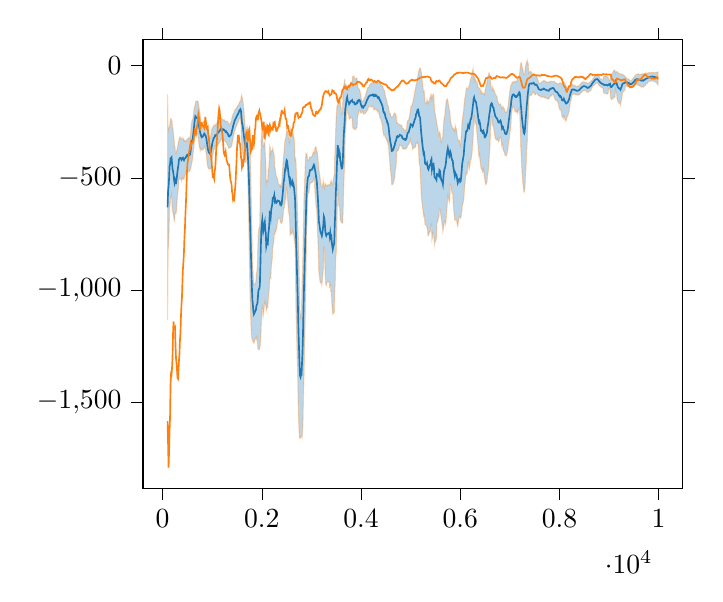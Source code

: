 % This file was created by tikzplotlib v0.9.1.
\begin{tikzpicture}

\definecolor{color0}{rgb}{1,0.498,0.055}
\definecolor{color1}{rgb}{0.122,0.467,0.706}

\begin{axis}[
tick align=outside,
tick pos=both,
x grid style={white!69.02!black},
xmin=-394.5, xmax=10484.5,
xtick style={color=black},
y grid style={white!69.02!black},
ymin=-1881.096, ymax=115.893,
ytick style={color=black}
]
\path [draw=color0, fill=color1, opacity=0.3]
(axis cs:100,-1133.169)
--(axis cs:100,-127.545)
--(axis cs:110,-297.374)
--(axis cs:120,-275.352)
--(axis cs:130,-275.11)
--(axis cs:140,-269.884)
--(axis cs:150,-254.268)
--(axis cs:160,-235.423)
--(axis cs:170,-236.144)
--(axis cs:180,-241.521)
--(axis cs:190,-249.69)
--(axis cs:200,-273.408)
--(axis cs:210,-282.822)
--(axis cs:220,-303.367)
--(axis cs:230,-328.276)
--(axis cs:240,-351.996)
--(axis cs:250,-364.967)
--(axis cs:260,-387.718)
--(axis cs:270,-390.12)
--(axis cs:280,-379.362)
--(axis cs:290,-375.341)
--(axis cs:300,-363.221)
--(axis cs:310,-352.447)
--(axis cs:320,-340.072)
--(axis cs:330,-327.947)
--(axis cs:340,-323.763)
--(axis cs:350,-316.632)
--(axis cs:360,-320.535)
--(axis cs:370,-322.683)
--(axis cs:380,-324.754)
--(axis cs:390,-326.12)
--(axis cs:400,-324.567)
--(axis cs:410,-321.623)
--(axis cs:420,-325.75)
--(axis cs:430,-335.15)
--(axis cs:440,-331.695)
--(axis cs:450,-337.098)
--(axis cs:460,-335.845)
--(axis cs:470,-333.054)
--(axis cs:480,-336.47)
--(axis cs:490,-327.984)
--(axis cs:500,-325.65)
--(axis cs:510,-329.182)
--(axis cs:520,-322.907)
--(axis cs:530,-319.423)
--(axis cs:540,-322.976)
--(axis cs:550,-323.659)
--(axis cs:560,-311.369)
--(axis cs:570,-286.796)
--(axis cs:580,-262.156)
--(axis cs:590,-244.73)
--(axis cs:600,-242.413)
--(axis cs:610,-237.607)
--(axis cs:620,-219.675)
--(axis cs:630,-199.273)
--(axis cs:640,-185.08)
--(axis cs:650,-179.031)
--(axis cs:660,-170.239)
--(axis cs:670,-157.362)
--(axis cs:680,-157.366)
--(axis cs:690,-158.446)
--(axis cs:700,-156.941)
--(axis cs:710,-157.33)
--(axis cs:720,-166.291)
--(axis cs:730,-177.758)
--(axis cs:740,-193.726)
--(axis cs:750,-208.329)
--(axis cs:760,-226.282)
--(axis cs:770,-243.15)
--(axis cs:780,-256.831)
--(axis cs:790,-261.347)
--(axis cs:800,-259.869)
--(axis cs:810,-257.168)
--(axis cs:820,-248.515)
--(axis cs:830,-246.564)
--(axis cs:840,-244.93)
--(axis cs:850,-245.417)
--(axis cs:860,-248.625)
--(axis cs:870,-249.589)
--(axis cs:880,-250.397)
--(axis cs:890,-259.113)
--(axis cs:900,-271.535)
--(axis cs:910,-282.901)
--(axis cs:920,-300.032)
--(axis cs:930,-312.46)
--(axis cs:940,-313.901)
--(axis cs:950,-322.1)
--(axis cs:960,-322.326)
--(axis cs:970,-311.788)
--(axis cs:980,-299.188)
--(axis cs:990,-285.139)
--(axis cs:1000,-277.426)
--(axis cs:1010,-274.973)
--(axis cs:1020,-271.099)
--(axis cs:1030,-266.128)
--(axis cs:1040,-267.959)
--(axis cs:1050,-264.028)
--(axis cs:1060,-261.87)
--(axis cs:1070,-264.639)
--(axis cs:1080,-261.139)
--(axis cs:1090,-258.304)
--(axis cs:1100,-252.934)
--(axis cs:1110,-247.569)
--(axis cs:1120,-242.921)
--(axis cs:1130,-242.666)
--(axis cs:1140,-238.287)
--(axis cs:1150,-239.526)
--(axis cs:1160,-235.916)
--(axis cs:1170,-230.288)
--(axis cs:1180,-232.599)
--(axis cs:1190,-235.061)
--(axis cs:1200,-239.065)
--(axis cs:1210,-240.485)
--(axis cs:1220,-242.036)
--(axis cs:1230,-239.412)
--(axis cs:1240,-240.841)
--(axis cs:1250,-241.121)
--(axis cs:1260,-245.008)
--(axis cs:1270,-249.703)
--(axis cs:1280,-246.466)
--(axis cs:1290,-246.572)
--(axis cs:1300,-246.461)
--(axis cs:1310,-249.053)
--(axis cs:1320,-253.558)
--(axis cs:1330,-259.74)
--(axis cs:1340,-262.387)
--(axis cs:1350,-262.784)
--(axis cs:1360,-256.904)
--(axis cs:1370,-253.716)
--(axis cs:1380,-250.333)
--(axis cs:1390,-243.475)
--(axis cs:1400,-230.167)
--(axis cs:1410,-223.467)
--(axis cs:1420,-215.071)
--(axis cs:1430,-212.074)
--(axis cs:1440,-206.407)
--(axis cs:1450,-201.999)
--(axis cs:1460,-195.157)
--(axis cs:1470,-192.552)
--(axis cs:1480,-192.449)
--(axis cs:1490,-186.486)
--(axis cs:1500,-183.54)
--(axis cs:1510,-178.635)
--(axis cs:1520,-176.473)
--(axis cs:1530,-173.053)
--(axis cs:1540,-168.781)
--(axis cs:1550,-162.121)
--(axis cs:1560,-159.726)
--(axis cs:1570,-157.562)
--(axis cs:1580,-147.132)
--(axis cs:1590,-131.538)
--(axis cs:1600,-138.569)
--(axis cs:1610,-147.704)
--(axis cs:1620,-160.105)
--(axis cs:1630,-179.719)
--(axis cs:1640,-204.204)
--(axis cs:1650,-234.613)
--(axis cs:1660,-260.115)
--(axis cs:1670,-289.956)
--(axis cs:1680,-294.264)
--(axis cs:1690,-291.806)
--(axis cs:1700,-293.654)
--(axis cs:1710,-301.167)
--(axis cs:1720,-284.236)
--(axis cs:1730,-278.84)
--(axis cs:1740,-281.981)
--(axis cs:1750,-298.161)
--(axis cs:1760,-351.233)
--(axis cs:1770,-425.679)
--(axis cs:1780,-519.894)
--(axis cs:1790,-640.328)
--(axis cs:1800,-761.394)
--(axis cs:1810,-869.831)
--(axis cs:1820,-902.365)
--(axis cs:1830,-954.387)
--(axis cs:1840,-977.026)
--(axis cs:1850,-974.355)
--(axis cs:1860,-971.618)
--(axis cs:1870,-967.687)
--(axis cs:1880,-965.656)
--(axis cs:1890,-923.157)
--(axis cs:1900,-918.902)
--(axis cs:1910,-893.068)
--(axis cs:1920,-807.791)
--(axis cs:1930,-746.205)
--(axis cs:1940,-724.246)
--(axis cs:1950,-723.946)
--(axis cs:1960,-704.747)
--(axis cs:1970,-552.706)
--(axis cs:1980,-410.361)
--(axis cs:1990,-322.646)
--(axis cs:2000,-297.957)
--(axis cs:2010,-294.459)
--(axis cs:2020,-332.292)
--(axis cs:2030,-358.977)
--(axis cs:2040,-352.532)
--(axis cs:2050,-346.626)
--(axis cs:2060,-340.137)
--(axis cs:2070,-394.755)
--(axis cs:2080,-430.381)
--(axis cs:2090,-519.258)
--(axis cs:2100,-506.851)
--(axis cs:2110,-508.173)
--(axis cs:2120,-511.916)
--(axis cs:2130,-462.608)
--(axis cs:2140,-454.457)
--(axis cs:2150,-425.072)
--(axis cs:2160,-358.637)
--(axis cs:2170,-366.594)
--(axis cs:2180,-395.313)
--(axis cs:2190,-379.004)
--(axis cs:2200,-379.62)
--(axis cs:2210,-375.076)
--(axis cs:2220,-367.066)
--(axis cs:2230,-381.082)
--(axis cs:2240,-388.138)
--(axis cs:2250,-401.852)
--(axis cs:2260,-451.63)
--(axis cs:2270,-457.973)
--(axis cs:2280,-478.3)
--(axis cs:2290,-491.286)
--(axis cs:2300,-495.729)
--(axis cs:2310,-499.384)
--(axis cs:2320,-508.259)
--(axis cs:2330,-525.24)
--(axis cs:2340,-525.974)
--(axis cs:2350,-528.109)
--(axis cs:2360,-533.188)
--(axis cs:2370,-538.121)
--(axis cs:2380,-531.671)
--(axis cs:2390,-538.48)
--(axis cs:2400,-530.028)
--(axis cs:2410,-492.12)
--(axis cs:2420,-460.599)
--(axis cs:2430,-432.199)
--(axis cs:2440,-398.091)
--(axis cs:2450,-380.752)
--(axis cs:2460,-347.579)
--(axis cs:2470,-329.876)
--(axis cs:2480,-324.82)
--(axis cs:2490,-305.767)
--(axis cs:2500,-292.89)
--(axis cs:2510,-287.858)
--(axis cs:2520,-291.374)
--(axis cs:2530,-302.586)
--(axis cs:2540,-321.006)
--(axis cs:2550,-328.097)
--(axis cs:2560,-350.758)
--(axis cs:2570,-292.743)
--(axis cs:2580,-283.241)
--(axis cs:2590,-297.336)
--(axis cs:2600,-305.053)
--(axis cs:2610,-311.59)
--(axis cs:2620,-297.802)
--(axis cs:2630,-303.118)
--(axis cs:2640,-311.602)
--(axis cs:2650,-323.289)
--(axis cs:2660,-344.636)
--(axis cs:2670,-425.116)
--(axis cs:2680,-406.955)
--(axis cs:2690,-435.354)
--(axis cs:2700,-508.201)
--(axis cs:2710,-585.99)
--(axis cs:2720,-664.016)
--(axis cs:2730,-730.084)
--(axis cs:2740,-806.779)
--(axis cs:2750,-904.323)
--(axis cs:2760,-1012.392)
--(axis cs:2770,-1101.023)
--(axis cs:2780,-1117.601)
--(axis cs:2790,-1103.648)
--(axis cs:2800,-1102.491)
--(axis cs:2810,-995.582)
--(axis cs:2820,-922.233)
--(axis cs:2830,-810.963)
--(axis cs:2840,-702.029)
--(axis cs:2850,-600.516)
--(axis cs:2860,-537.558)
--(axis cs:2870,-480.431)
--(axis cs:2880,-423.343)
--(axis cs:2890,-390.885)
--(axis cs:2900,-396.464)
--(axis cs:2910,-392.738)
--(axis cs:2920,-421.014)
--(axis cs:2930,-423.387)
--(axis cs:2940,-419.87)
--(axis cs:2950,-417.669)
--(axis cs:2960,-407.978)
--(axis cs:2970,-407.047)
--(axis cs:2980,-406.488)
--(axis cs:2990,-404.84)
--(axis cs:3000,-406.261)
--(axis cs:3010,-404.337)
--(axis cs:3020,-396.908)
--(axis cs:3030,-388.695)
--(axis cs:3040,-384.837)
--(axis cs:3050,-381.839)
--(axis cs:3060,-387.613)
--(axis cs:3070,-365.76)
--(axis cs:3080,-363.312)
--(axis cs:3090,-360.34)
--(axis cs:3100,-370.072)
--(axis cs:3110,-385.447)
--(axis cs:3120,-384.528)
--(axis cs:3130,-409.547)
--(axis cs:3140,-436.439)
--(axis cs:3150,-459.396)
--(axis cs:3160,-478.786)
--(axis cs:3170,-490.433)
--(axis cs:3180,-508.949)
--(axis cs:3190,-525.709)
--(axis cs:3200,-536.092)
--(axis cs:3210,-539.05)
--(axis cs:3220,-538.572)
--(axis cs:3230,-525.347)
--(axis cs:3240,-513.559)
--(axis cs:3250,-533.838)
--(axis cs:3260,-543.799)
--(axis cs:3270,-528.529)
--(axis cs:3280,-532.166)
--(axis cs:3290,-526.14)
--(axis cs:3300,-535.238)
--(axis cs:3310,-536.661)
--(axis cs:3320,-531.294)
--(axis cs:3330,-533.103)
--(axis cs:3340,-533.014)
--(axis cs:3350,-528.551)
--(axis cs:3360,-528.712)
--(axis cs:3370,-533.054)
--(axis cs:3380,-521.193)
--(axis cs:3390,-520.153)
--(axis cs:3400,-511.881)
--(axis cs:3410,-519.005)
--(axis cs:3420,-523.97)
--(axis cs:3430,-528.851)
--(axis cs:3440,-508.955)
--(axis cs:3450,-496.629)
--(axis cs:3460,-486.566)
--(axis cs:3470,-409.45)
--(axis cs:3480,-356.111)
--(axis cs:3490,-286.052)
--(axis cs:3500,-228.165)
--(axis cs:3510,-191.744)
--(axis cs:3520,-175.482)
--(axis cs:3530,-181.757)
--(axis cs:3540,-164.731)
--(axis cs:3550,-157.765)
--(axis cs:3560,-139.178)
--(axis cs:3570,-143.491)
--(axis cs:3580,-154.038)
--(axis cs:3590,-174.037)
--(axis cs:3600,-197.276)
--(axis cs:3610,-215.135)
--(axis cs:3620,-211.811)
--(axis cs:3630,-173.52)
--(axis cs:3640,-121.828)
--(axis cs:3650,-89.26)
--(axis cs:3660,-77.417)
--(axis cs:3670,-59.73)
--(axis cs:3680,-93.28)
--(axis cs:3690,-82.917)
--(axis cs:3700,-85.378)
--(axis cs:3710,-92.293)
--(axis cs:3720,-96.616)
--(axis cs:3730,-102.449)
--(axis cs:3740,-106.399)
--(axis cs:3750,-105.273)
--(axis cs:3760,-104.66)
--(axis cs:3770,-96.369)
--(axis cs:3780,-94.095)
--(axis cs:3790,-88.216)
--(axis cs:3800,-80.813)
--(axis cs:3810,-78.733)
--(axis cs:3820,-73.645)
--(axis cs:3830,-48.901)
--(axis cs:3840,-45.702)
--(axis cs:3850,-46.459)
--(axis cs:3860,-47.407)
--(axis cs:3870,-57.669)
--(axis cs:3880,-56.813)
--(axis cs:3890,-58.98)
--(axis cs:3900,-57.289)
--(axis cs:3910,-54.453)
--(axis cs:3920,-56.923)
--(axis cs:3930,-85.767)
--(axis cs:3940,-98.689)
--(axis cs:3950,-100.273)
--(axis cs:3960,-104.152)
--(axis cs:3970,-106.174)
--(axis cs:3980,-114.503)
--(axis cs:3990,-124.649)
--(axis cs:4000,-137.933)
--(axis cs:4010,-149.282)
--(axis cs:4020,-159.279)
--(axis cs:4030,-159.257)
--(axis cs:4040,-157.84)
--(axis cs:4050,-155.582)
--(axis cs:4060,-146.341)
--(axis cs:4070,-143.72)
--(axis cs:4080,-138.785)
--(axis cs:4090,-131.921)
--(axis cs:4100,-122.715)
--(axis cs:4110,-114.533)
--(axis cs:4120,-107.643)
--(axis cs:4130,-98.52)
--(axis cs:4140,-95.852)
--(axis cs:4150,-95.232)
--(axis cs:4160,-93.058)
--(axis cs:4170,-85.889)
--(axis cs:4180,-85.011)
--(axis cs:4190,-79.968)
--(axis cs:4200,-79.852)
--(axis cs:4210,-79.259)
--(axis cs:4220,-77.505)
--(axis cs:4230,-78.803)
--(axis cs:4240,-76.51)
--(axis cs:4250,-75.902)
--(axis cs:4260,-73.643)
--(axis cs:4270,-75.049)
--(axis cs:4280,-69.637)
--(axis cs:4290,-72.326)
--(axis cs:4300,-67.837)
--(axis cs:4310,-70.182)
--(axis cs:4320,-73.961)
--(axis cs:4330,-76.913)
--(axis cs:4340,-77.887)
--(axis cs:4350,-75.434)
--(axis cs:4360,-75.025)
--(axis cs:4370,-74.472)
--(axis cs:4380,-76.65)
--(axis cs:4390,-76.534)
--(axis cs:4400,-83.755)
--(axis cs:4410,-86.516)
--(axis cs:4420,-88.806)
--(axis cs:4430,-90.819)
--(axis cs:4440,-90.855)
--(axis cs:4450,-104.092)
--(axis cs:4460,-106.542)
--(axis cs:4470,-108.885)
--(axis cs:4480,-119.032)
--(axis cs:4490,-133.713)
--(axis cs:4500,-141.703)
--(axis cs:4510,-148.707)
--(axis cs:4520,-156.083)
--(axis cs:4530,-168.738)
--(axis cs:4540,-177.894)
--(axis cs:4550,-178.616)
--(axis cs:4560,-189.741)
--(axis cs:4570,-209.496)
--(axis cs:4580,-215.236)
--(axis cs:4590,-212.798)
--(axis cs:4600,-222.264)
--(axis cs:4610,-229.739)
--(axis cs:4620,-229.232)
--(axis cs:4630,-227.5)
--(axis cs:4640,-226.314)
--(axis cs:4650,-223.512)
--(axis cs:4660,-216.108)
--(axis cs:4670,-210.425)
--(axis cs:4680,-212.399)
--(axis cs:4690,-214.378)
--(axis cs:4700,-216.878)
--(axis cs:4710,-227.995)
--(axis cs:4720,-253.41)
--(axis cs:4730,-252.547)
--(axis cs:4740,-256.542)
--(axis cs:4750,-257.275)
--(axis cs:4760,-260.34)
--(axis cs:4770,-261.055)
--(axis cs:4780,-263.57)
--(axis cs:4790,-265.622)
--(axis cs:4800,-265.336)
--(axis cs:4810,-263.477)
--(axis cs:4820,-267.255)
--(axis cs:4830,-274.489)
--(axis cs:4840,-278.368)
--(axis cs:4850,-279.521)
--(axis cs:4860,-280.377)
--(axis cs:4870,-286.141)
--(axis cs:4880,-287.091)
--(axis cs:4890,-286.101)
--(axis cs:4900,-289.269)
--(axis cs:4910,-289.141)
--(axis cs:4920,-274.219)
--(axis cs:4930,-253.955)
--(axis cs:4940,-244.683)
--(axis cs:4950,-244.317)
--(axis cs:4960,-240.149)
--(axis cs:4970,-231.721)
--(axis cs:4980,-220.913)
--(axis cs:4990,-208.375)
--(axis cs:5000,-191.17)
--(axis cs:5010,-179.065)
--(axis cs:5020,-177.497)
--(axis cs:5030,-175.345)
--(axis cs:5040,-166.142)
--(axis cs:5050,-156.98)
--(axis cs:5060,-144.798)
--(axis cs:5070,-135.778)
--(axis cs:5080,-118.938)
--(axis cs:5090,-109.507)
--(axis cs:5100,-99.093)
--(axis cs:5110,-84.969)
--(axis cs:5120,-79.449)
--(axis cs:5130,-60.79)
--(axis cs:5140,-51.506)
--(axis cs:5150,-40.236)
--(axis cs:5160,-25.99)
--(axis cs:5170,-20.88)
--(axis cs:5180,-13.336)
--(axis cs:5190,-10.398)
--(axis cs:5200,-10.124)
--(axis cs:5210,-27.676)
--(axis cs:5220,-31.769)
--(axis cs:5230,-59.695)
--(axis cs:5240,-78.493)
--(axis cs:5250,-101.998)
--(axis cs:5260,-114.181)
--(axis cs:5270,-111.471)
--(axis cs:5280,-130.874)
--(axis cs:5290,-161.23)
--(axis cs:5300,-168.404)
--(axis cs:5310,-166.359)
--(axis cs:5320,-163.366)
--(axis cs:5330,-150.957)
--(axis cs:5340,-162.106)
--(axis cs:5350,-158.317)
--(axis cs:5360,-167.014)
--(axis cs:5370,-159.203)
--(axis cs:5380,-156.035)
--(axis cs:5390,-140.456)
--(axis cs:5400,-145.261)
--(axis cs:5410,-126.504)
--(axis cs:5420,-130.684)
--(axis cs:5430,-146.976)
--(axis cs:5440,-133.199)
--(axis cs:5450,-129.343)
--(axis cs:5460,-126.317)
--(axis cs:5470,-149.172)
--(axis cs:5480,-190.466)
--(axis cs:5490,-210.077)
--(axis cs:5500,-218.042)
--(axis cs:5510,-231.004)
--(axis cs:5520,-245.691)
--(axis cs:5530,-260.059)
--(axis cs:5540,-270.144)
--(axis cs:5550,-282.508)
--(axis cs:5560,-300.758)
--(axis cs:5570,-308.373)
--(axis cs:5580,-294.326)
--(axis cs:5590,-298.039)
--(axis cs:5600,-310.385)
--(axis cs:5610,-335.962)
--(axis cs:5620,-340.109)
--(axis cs:5630,-328.031)
--(axis cs:5640,-320.702)
--(axis cs:5650,-316.215)
--(axis cs:5660,-274.045)
--(axis cs:5670,-243.051)
--(axis cs:5680,-228.155)
--(axis cs:5690,-219.755)
--(axis cs:5700,-189.608)
--(axis cs:5710,-173.315)
--(axis cs:5720,-154.249)
--(axis cs:5730,-151.127)
--(axis cs:5740,-147.823)
--(axis cs:5750,-155.852)
--(axis cs:5760,-171.18)
--(axis cs:5770,-180.612)
--(axis cs:5780,-196.506)
--(axis cs:5790,-199.996)
--(axis cs:5800,-238.325)
--(axis cs:5810,-249.381)
--(axis cs:5820,-262.757)
--(axis cs:5830,-266.952)
--(axis cs:5840,-276.911)
--(axis cs:5850,-276.102)
--(axis cs:5860,-283.136)
--(axis cs:5870,-280.269)
--(axis cs:5880,-284.187)
--(axis cs:5890,-291.238)
--(axis cs:5900,-267.594)
--(axis cs:5910,-277.777)
--(axis cs:5920,-280.465)
--(axis cs:5930,-290.312)
--(axis cs:5940,-311.576)
--(axis cs:5950,-327.318)
--(axis cs:5960,-329.826)
--(axis cs:5970,-335.028)
--(axis cs:5980,-332.663)
--(axis cs:5990,-335.575)
--(axis cs:6000,-355.091)
--(axis cs:6010,-346.828)
--(axis cs:6020,-315.388)
--(axis cs:6030,-280.367)
--(axis cs:6040,-244.704)
--(axis cs:6050,-228.008)
--(axis cs:6060,-212.119)
--(axis cs:6070,-196.156)
--(axis cs:6080,-167.837)
--(axis cs:6090,-145.083)
--(axis cs:6100,-139.923)
--(axis cs:6110,-120.243)
--(axis cs:6120,-103.965)
--(axis cs:6130,-98.609)
--(axis cs:6140,-100.776)
--(axis cs:6150,-101.547)
--(axis cs:6160,-101.949)
--(axis cs:6170,-94.075)
--(axis cs:6180,-89.485)
--(axis cs:6190,-80.5)
--(axis cs:6200,-65.208)
--(axis cs:6210,-57.953)
--(axis cs:6220,-55.03)
--(axis cs:6230,-46.315)
--(axis cs:6240,-32.414)
--(axis cs:6250,-21.334)
--(axis cs:6260,-12.567)
--(axis cs:6270,-41.017)
--(axis cs:6280,-64.059)
--(axis cs:6290,-46.85)
--(axis cs:6300,-58.622)
--(axis cs:6310,-63.334)
--(axis cs:6320,-69.033)
--(axis cs:6330,-71.965)
--(axis cs:6340,-72.32)
--(axis cs:6350,-81.655)
--(axis cs:6360,-96.199)
--(axis cs:6370,-96.81)
--(axis cs:6380,-99.05)
--(axis cs:6390,-100.69)
--(axis cs:6400,-103.001)
--(axis cs:6410,-110.458)
--(axis cs:6420,-122.052)
--(axis cs:6430,-114.08)
--(axis cs:6440,-119.048)
--(axis cs:6450,-124.274)
--(axis cs:6460,-123.435)
--(axis cs:6470,-123.021)
--(axis cs:6480,-123.42)
--(axis cs:6490,-128.371)
--(axis cs:6500,-111.496)
--(axis cs:6510,-101.467)
--(axis cs:6520,-88.567)
--(axis cs:6530,-84.072)
--(axis cs:6540,-76.653)
--(axis cs:6550,-59.655)
--(axis cs:6560,-48.26)
--(axis cs:6570,-37.476)
--(axis cs:6580,-31.611)
--(axis cs:6590,-34.549)
--(axis cs:6600,-47.576)
--(axis cs:6610,-74.192)
--(axis cs:6620,-90.06)
--(axis cs:6630,-107.359)
--(axis cs:6640,-109.965)
--(axis cs:6650,-95.015)
--(axis cs:6660,-101.448)
--(axis cs:6670,-104.696)
--(axis cs:6680,-109.07)
--(axis cs:6690,-112.482)
--(axis cs:6700,-121.445)
--(axis cs:6710,-128.188)
--(axis cs:6720,-129.43)
--(axis cs:6730,-134.951)
--(axis cs:6740,-136.993)
--(axis cs:6750,-155.035)
--(axis cs:6760,-159.745)
--(axis cs:6770,-166.723)
--(axis cs:6780,-169.999)
--(axis cs:6790,-172.32)
--(axis cs:6800,-171.705)
--(axis cs:6810,-169.809)
--(axis cs:6820,-174.861)
--(axis cs:6830,-182.505)
--(axis cs:6840,-191.445)
--(axis cs:6850,-188.096)
--(axis cs:6860,-180.943)
--(axis cs:6870,-185.749)
--(axis cs:6880,-189.247)
--(axis cs:6890,-191.827)
--(axis cs:6900,-202.8)
--(axis cs:6910,-206.537)
--(axis cs:6920,-208.391)
--(axis cs:6930,-207.324)
--(axis cs:6940,-200.907)
--(axis cs:6950,-195.461)
--(axis cs:6960,-187.317)
--(axis cs:6970,-170.992)
--(axis cs:6980,-148.467)
--(axis cs:6990,-130.646)
--(axis cs:7000,-111.198)
--(axis cs:7010,-98.581)
--(axis cs:7020,-87.845)
--(axis cs:7030,-84.689)
--(axis cs:7040,-80.192)
--(axis cs:7050,-72.851)
--(axis cs:7060,-75.438)
--(axis cs:7070,-72.776)
--(axis cs:7080,-70.197)
--(axis cs:7090,-73.17)
--(axis cs:7100,-69.682)
--(axis cs:7110,-71.681)
--(axis cs:7120,-68.838)
--(axis cs:7130,-70.831)
--(axis cs:7140,-68.199)
--(axis cs:7150,-66.554)
--(axis cs:7160,-53.84)
--(axis cs:7170,-49.56)
--(axis cs:7180,-49.072)
--(axis cs:7190,-47.059)
--(axis cs:7200,-27.215)
--(axis cs:7210,-7.473)
--(axis cs:7220,10.532)
--(axis cs:7230,14.071)
--(axis cs:7240,6.144)
--(axis cs:7250,-7.135)
--(axis cs:7260,-13.675)
--(axis cs:7270,-27.323)
--(axis cs:7280,-35.83)
--(axis cs:7290,-40.66)
--(axis cs:7300,-36.334)
--(axis cs:7310,-12.158)
--(axis cs:7320,1.47)
--(axis cs:7330,11.09)
--(axis cs:7340,18.923)
--(axis cs:7350,25.121)
--(axis cs:7360,10.105)
--(axis cs:7370,11.067)
--(axis cs:7380,-32.147)
--(axis cs:7390,-29.851)
--(axis cs:7400,-26.707)
--(axis cs:7410,-25.784)
--(axis cs:7420,-24.878)
--(axis cs:7430,-28.528)
--(axis cs:7440,-30.176)
--(axis cs:7450,-36.841)
--(axis cs:7460,-36.171)
--(axis cs:7470,-35.41)
--(axis cs:7480,-34.725)
--(axis cs:7490,-36.698)
--(axis cs:7500,-38.809)
--(axis cs:7510,-41.594)
--(axis cs:7520,-42.187)
--(axis cs:7530,-44.791)
--(axis cs:7540,-47.088)
--(axis cs:7550,-51.605)
--(axis cs:7560,-59.09)
--(axis cs:7570,-64.765)
--(axis cs:7580,-73.887)
--(axis cs:7590,-76.531)
--(axis cs:7600,-77.075)
--(axis cs:7610,-78.423)
--(axis cs:7620,-78.661)
--(axis cs:7630,-77.437)
--(axis cs:7640,-73.351)
--(axis cs:7650,-70.994)
--(axis cs:7660,-68.969)
--(axis cs:7670,-68.717)
--(axis cs:7680,-65.482)
--(axis cs:7690,-66.001)
--(axis cs:7700,-67.656)
--(axis cs:7710,-67.435)
--(axis cs:7720,-69.017)
--(axis cs:7730,-70.568)
--(axis cs:7740,-73.159)
--(axis cs:7750,-73.505)
--(axis cs:7760,-72.949)
--(axis cs:7770,-71.73)
--(axis cs:7780,-74.12)
--(axis cs:7790,-74.717)
--(axis cs:7800,-71.359)
--(axis cs:7810,-69.791)
--(axis cs:7820,-69.537)
--(axis cs:7830,-68.463)
--(axis cs:7840,-69.709)
--(axis cs:7850,-70.681)
--(axis cs:7860,-70.639)
--(axis cs:7870,-70.613)
--(axis cs:7880,-69.877)
--(axis cs:7890,-68.436)
--(axis cs:7900,-71.376)
--(axis cs:7910,-73.301)
--(axis cs:7920,-76.162)
--(axis cs:7930,-77.967)
--(axis cs:7940,-77.646)
--(axis cs:7950,-78.01)
--(axis cs:7960,-81.956)
--(axis cs:7970,-82.219)
--(axis cs:7980,-83.503)
--(axis cs:7990,-78.813)
--(axis cs:8000,-76.594)
--(axis cs:8010,-77.731)
--(axis cs:8020,-76.004)
--(axis cs:8030,-79.236)
--(axis cs:8040,-78.53)
--(axis cs:8050,-80.853)
--(axis cs:8060,-78.355)
--(axis cs:8070,-76.01)
--(axis cs:8080,-74.286)
--(axis cs:8090,-71.482)
--(axis cs:8100,-76.895)
--(axis cs:8110,-78.541)
--(axis cs:8120,-84.463)
--(axis cs:8130,-90.149)
--(axis cs:8140,-96.285)
--(axis cs:8150,-100.668)
--(axis cs:8160,-101.31)
--(axis cs:8170,-99.489)
--(axis cs:8180,-97.172)
--(axis cs:8190,-96.708)
--(axis cs:8200,-92.395)
--(axis cs:8210,-90.191)
--(axis cs:8220,-87.355)
--(axis cs:8230,-84.434)
--(axis cs:8240,-81.416)
--(axis cs:8250,-80.706)
--(axis cs:8260,-82.184)
--(axis cs:8270,-84.539)
--(axis cs:8280,-85.419)
--(axis cs:8290,-85.349)
--(axis cs:8300,-87.253)
--(axis cs:8310,-87.315)
--(axis cs:8320,-89.13)
--(axis cs:8330,-90.045)
--(axis cs:8340,-91.619)
--(axis cs:8350,-92.411)
--(axis cs:8360,-91.871)
--(axis cs:8370,-91.495)
--(axis cs:8380,-90.71)
--(axis cs:8390,-89.299)
--(axis cs:8400,-86.945)
--(axis cs:8410,-86.18)
--(axis cs:8420,-82.409)
--(axis cs:8430,-79.802)
--(axis cs:8440,-76.707)
--(axis cs:8450,-74.566)
--(axis cs:8460,-73.387)
--(axis cs:8470,-72.185)
--(axis cs:8480,-71.613)
--(axis cs:8490,-71.437)
--(axis cs:8500,-72.732)
--(axis cs:8510,-72.863)
--(axis cs:8520,-73.42)
--(axis cs:8530,-74.038)
--(axis cs:8540,-74.884)
--(axis cs:8550,-76.619)
--(axis cs:8560,-77.231)
--(axis cs:8570,-78.507)
--(axis cs:8580,-77.84)
--(axis cs:8590,-77.437)
--(axis cs:8600,-73.928)
--(axis cs:8610,-73.03)
--(axis cs:8620,-71.942)
--(axis cs:8630,-69.059)
--(axis cs:8640,-67.602)
--(axis cs:8650,-65.078)
--(axis cs:8660,-62.933)
--(axis cs:8670,-61.397)
--(axis cs:8680,-56.581)
--(axis cs:8690,-53.746)
--(axis cs:8700,-49.77)
--(axis cs:8710,-44.873)
--(axis cs:8720,-42.649)
--(axis cs:8730,-41.635)
--(axis cs:8740,-41.534)
--(axis cs:8750,-41.41)
--(axis cs:8760,-41.821)
--(axis cs:8770,-42.458)
--(axis cs:8780,-44.338)
--(axis cs:8790,-45.266)
--(axis cs:8800,-48.269)
--(axis cs:8810,-52.792)
--(axis cs:8820,-56.211)
--(axis cs:8830,-58.86)
--(axis cs:8840,-59.594)
--(axis cs:8850,-61.439)
--(axis cs:8860,-62.945)
--(axis cs:8870,-62.919)
--(axis cs:8880,-58.93)
--(axis cs:8890,-49.769)
--(axis cs:8900,-47.435)
--(axis cs:8910,-46.571)
--(axis cs:8920,-46.809)
--(axis cs:8930,-46.459)
--(axis cs:8940,-45.903)
--(axis cs:8950,-47.083)
--(axis cs:8960,-48.452)
--(axis cs:8970,-49.528)
--(axis cs:8980,-50.373)
--(axis cs:8990,-59.892)
--(axis cs:9000,-63.262)
--(axis cs:9010,-64.94)
--(axis cs:9020,-63.118)
--(axis cs:9030,-43.135)
--(axis cs:9040,-40.787)
--(axis cs:9050,-38.545)
--(axis cs:9060,-35.577)
--(axis cs:9070,-30.415)
--(axis cs:9080,-26.271)
--(axis cs:9090,-23.665)
--(axis cs:9100,-20.715)
--(axis cs:9110,-19.307)
--(axis cs:9120,-19.42)
--(axis cs:9130,-33.132)
--(axis cs:9140,-26.963)
--(axis cs:9150,-26.965)
--(axis cs:9160,-24.715)
--(axis cs:9170,-27.206)
--(axis cs:9180,-31.187)
--(axis cs:9190,-32.983)
--(axis cs:9200,-35.393)
--(axis cs:9210,-34.505)
--(axis cs:9220,-35.991)
--(axis cs:9230,-37.202)
--(axis cs:9240,-36.909)
--(axis cs:9250,-35.91)
--(axis cs:9260,-37.178)
--(axis cs:9270,-39.86)
--(axis cs:9280,-39.627)
--(axis cs:9290,-42.01)
--(axis cs:9300,-43.515)
--(axis cs:9310,-44.503)
--(axis cs:9320,-44.576)
--(axis cs:9330,-50.568)
--(axis cs:9340,-52.358)
--(axis cs:9350,-53.537)
--(axis cs:9360,-54.968)
--(axis cs:9370,-56.788)
--(axis cs:9380,-57.613)
--(axis cs:9390,-59.324)
--(axis cs:9400,-60.115)
--(axis cs:9410,-63.04)
--(axis cs:9420,-64.794)
--(axis cs:9430,-67.089)
--(axis cs:9440,-66.587)
--(axis cs:9450,-65.21)
--(axis cs:9460,-64.338)
--(axis cs:9470,-60.045)
--(axis cs:9480,-58.275)
--(axis cs:9490,-55.705)
--(axis cs:9500,-52.145)
--(axis cs:9510,-47.219)
--(axis cs:9520,-45.979)
--(axis cs:9530,-43.335)
--(axis cs:9540,-40.731)
--(axis cs:9550,-39.363)
--(axis cs:9560,-36.943)
--(axis cs:9570,-37.28)
--(axis cs:9580,-37.846)
--(axis cs:9590,-35.966)
--(axis cs:9600,-36.837)
--(axis cs:9610,-38.348)
--(axis cs:9620,-38.012)
--(axis cs:9630,-37.825)
--(axis cs:9640,-38.604)
--(axis cs:9650,-37.885)
--(axis cs:9660,-37.539)
--(axis cs:9670,-36.473)
--(axis cs:9680,-35.312)
--(axis cs:9690,-36.964)
--(axis cs:9700,-35.494)
--(axis cs:9710,-34.5)
--(axis cs:9720,-33.257)
--(axis cs:9730,-32.639)
--(axis cs:9740,-31.791)
--(axis cs:9750,-32.74)
--(axis cs:9760,-33.987)
--(axis cs:9770,-32.897)
--(axis cs:9780,-32.7)
--(axis cs:9790,-31.99)
--(axis cs:9800,-30.652)
--(axis cs:9810,-30.96)
--(axis cs:9820,-31.176)
--(axis cs:9830,-30.394)
--(axis cs:9840,-30.753)
--(axis cs:9850,-29.596)
--(axis cs:9860,-29.846)
--(axis cs:9870,-29.662)
--(axis cs:9880,-28.939)
--(axis cs:9890,-29.702)
--(axis cs:9900,-30.858)
--(axis cs:9910,-30.849)
--(axis cs:9920,-30.443)
--(axis cs:9930,-30.685)
--(axis cs:9940,-29.231)
--(axis cs:9950,-30.144)
--(axis cs:9960,-28.551)
--(axis cs:9970,-28.047)
--(axis cs:9980,-28.227)
--(axis cs:9990,-27.209)
--(axis cs:9990,-86.028)
--(axis cs:9990,-86.028)
--(axis cs:9980,-83.802)
--(axis cs:9970,-80.883)
--(axis cs:9960,-74.99)
--(axis cs:9950,-74.416)
--(axis cs:9940,-73.37)
--(axis cs:9930,-71.424)
--(axis cs:9920,-69.734)
--(axis cs:9910,-69.49)
--(axis cs:9900,-70.222)
--(axis cs:9890,-67.575)
--(axis cs:9880,-66.119)
--(axis cs:9870,-66.66)
--(axis cs:9860,-66.296)
--(axis cs:9850,-67.135)
--(axis cs:9840,-68.831)
--(axis cs:9830,-68.519)
--(axis cs:9820,-69.633)
--(axis cs:9810,-69.187)
--(axis cs:9800,-69.827)
--(axis cs:9790,-71.435)
--(axis cs:9780,-76.146)
--(axis cs:9770,-78.647)
--(axis cs:9760,-79.921)
--(axis cs:9750,-81.896)
--(axis cs:9740,-83.843)
--(axis cs:9730,-88.854)
--(axis cs:9720,-89.487)
--(axis cs:9710,-91.893)
--(axis cs:9700,-92.176)
--(axis cs:9690,-95.187)
--(axis cs:9680,-93.653)
--(axis cs:9670,-94.528)
--(axis cs:9660,-95.272)
--(axis cs:9650,-94.463)
--(axis cs:9640,-92.998)
--(axis cs:9630,-89.526)
--(axis cs:9620,-89.975)
--(axis cs:9610,-88.932)
--(axis cs:9600,-88.405)
--(axis cs:9590,-85.606)
--(axis cs:9580,-85.608)
--(axis cs:9570,-84.336)
--(axis cs:9560,-81.939)
--(axis cs:9550,-82.29)
--(axis cs:9540,-82.192)
--(axis cs:9530,-82.63)
--(axis cs:9520,-83.594)
--(axis cs:9510,-89.442)
--(axis cs:9500,-91.344)
--(axis cs:9490,-91.621)
--(axis cs:9480,-93.539)
--(axis cs:9470,-93.975)
--(axis cs:9460,-95.516)
--(axis cs:9450,-96.346)
--(axis cs:9440,-97.421)
--(axis cs:9430,-97.589)
--(axis cs:9420,-97.513)
--(axis cs:9410,-93.259)
--(axis cs:9400,-93.553)
--(axis cs:9390,-94.173)
--(axis cs:9380,-93.738)
--(axis cs:9370,-92.424)
--(axis cs:9360,-90.625)
--(axis cs:9350,-90.248)
--(axis cs:9340,-91.196)
--(axis cs:9330,-92.495)
--(axis cs:9320,-106.756)
--(axis cs:9310,-110.028)
--(axis cs:9300,-111.113)
--(axis cs:9290,-112.939)
--(axis cs:9280,-119.291)
--(axis cs:9270,-122.669)
--(axis cs:9260,-137.64)
--(axis cs:9250,-155.186)
--(axis cs:9240,-160.655)
--(axis cs:9230,-174.891)
--(axis cs:9220,-169.112)
--(axis cs:9210,-167.362)
--(axis cs:9200,-166.475)
--(axis cs:9190,-164.306)
--(axis cs:9180,-159.275)
--(axis cs:9170,-156.017)
--(axis cs:9160,-142.691)
--(axis cs:9150,-121.797)
--(axis cs:9140,-119.27)
--(axis cs:9130,-104.762)
--(axis cs:9120,-139.246)
--(axis cs:9110,-139.076)
--(axis cs:9100,-141.687)
--(axis cs:9090,-143.743)
--(axis cs:9080,-145.421)
--(axis cs:9070,-147.44)
--(axis cs:9060,-149.491)
--(axis cs:9050,-150.655)
--(axis cs:9040,-147.906)
--(axis cs:9030,-141.265)
--(axis cs:9020,-100.839)
--(axis cs:9010,-103.859)
--(axis cs:9000,-100.9)
--(axis cs:8990,-106.427)
--(axis cs:8980,-121.727)
--(axis cs:8970,-126.289)
--(axis cs:8960,-125.924)
--(axis cs:8950,-125.069)
--(axis cs:8940,-123.508)
--(axis cs:8930,-124.181)
--(axis cs:8920,-124.441)
--(axis cs:8910,-122.92)
--(axis cs:8900,-122.49)
--(axis cs:8890,-119.996)
--(axis cs:8880,-104.601)
--(axis cs:8870,-97.346)
--(axis cs:8860,-97.546)
--(axis cs:8850,-97.089)
--(axis cs:8840,-95.187)
--(axis cs:8830,-92.801)
--(axis cs:8820,-91.657)
--(axis cs:8810,-89.38)
--(axis cs:8800,-89.856)
--(axis cs:8790,-85.077)
--(axis cs:8780,-82.086)
--(axis cs:8770,-77.686)
--(axis cs:8760,-76.694)
--(axis cs:8750,-77.975)
--(axis cs:8740,-79.256)
--(axis cs:8730,-79.336)
--(axis cs:8720,-81.498)
--(axis cs:8710,-84.691)
--(axis cs:8700,-86.82)
--(axis cs:8690,-87.799)
--(axis cs:8680,-89.425)
--(axis cs:8670,-91.305)
--(axis cs:8660,-96.62)
--(axis cs:8650,-100.377)
--(axis cs:8640,-105.04)
--(axis cs:8630,-110.112)
--(axis cs:8620,-111.646)
--(axis cs:8610,-112.391)
--(axis cs:8600,-113.699)
--(axis cs:8590,-116.808)
--(axis cs:8580,-118.253)
--(axis cs:8570,-119.035)
--(axis cs:8560,-117.683)
--(axis cs:8550,-116.667)
--(axis cs:8540,-114.463)
--(axis cs:8530,-110.859)
--(axis cs:8520,-110.559)
--(axis cs:8510,-110.28)
--(axis cs:8500,-110.633)
--(axis cs:8490,-110.06)
--(axis cs:8480,-111.611)
--(axis cs:8470,-113.824)
--(axis cs:8460,-115.622)
--(axis cs:8450,-117.465)
--(axis cs:8440,-119.345)
--(axis cs:8430,-121.718)
--(axis cs:8420,-123.5)
--(axis cs:8410,-126.875)
--(axis cs:8400,-128.815)
--(axis cs:8390,-129.57)
--(axis cs:8380,-129.039)
--(axis cs:8370,-130.457)
--(axis cs:8360,-131.0)
--(axis cs:8350,-130.307)
--(axis cs:8340,-129.278)
--(axis cs:8330,-128.141)
--(axis cs:8320,-128.71)
--(axis cs:8310,-127.252)
--(axis cs:8300,-125.383)
--(axis cs:8290,-125.522)
--(axis cs:8280,-127.833)
--(axis cs:8270,-126.528)
--(axis cs:8260,-128.567)
--(axis cs:8250,-132.666)
--(axis cs:8240,-144.468)
--(axis cs:8230,-155.92)
--(axis cs:8220,-164.406)
--(axis cs:8210,-176.139)
--(axis cs:8200,-195.688)
--(axis cs:8190,-206.939)
--(axis cs:8180,-213.796)
--(axis cs:8170,-223.442)
--(axis cs:8160,-224.961)
--(axis cs:8150,-230.962)
--(axis cs:8140,-240.095)
--(axis cs:8130,-245.989)
--(axis cs:8120,-242.829)
--(axis cs:8110,-237.232)
--(axis cs:8100,-231.337)
--(axis cs:8090,-223.574)
--(axis cs:8080,-233.058)
--(axis cs:8070,-227.224)
--(axis cs:8060,-229.324)
--(axis cs:8050,-223.306)
--(axis cs:8040,-208.395)
--(axis cs:8030,-196.43)
--(axis cs:8020,-194.286)
--(axis cs:8010,-196.313)
--(axis cs:8000,-188.622)
--(axis cs:7990,-186.762)
--(axis cs:7980,-167.515)
--(axis cs:7970,-164.698)
--(axis cs:7960,-157.618)
--(axis cs:7950,-154.464)
--(axis cs:7940,-155.246)
--(axis cs:7930,-153.027)
--(axis cs:7920,-153.83)
--(axis cs:7910,-147.886)
--(axis cs:7900,-141.91)
--(axis cs:7890,-137.772)
--(axis cs:7880,-129.299)
--(axis cs:7870,-126.227)
--(axis cs:7860,-128.001)
--(axis cs:7850,-129.704)
--(axis cs:7840,-134.337)
--(axis cs:7830,-134.038)
--(axis cs:7820,-135.221)
--(axis cs:7810,-137.216)
--(axis cs:7800,-141.694)
--(axis cs:7790,-147.523)
--(axis cs:7780,-148.954)
--(axis cs:7770,-147.258)
--(axis cs:7760,-145.767)
--(axis cs:7750,-146.973)
--(axis cs:7740,-145.301)
--(axis cs:7730,-144.684)
--(axis cs:7720,-143.469)
--(axis cs:7710,-142.657)
--(axis cs:7700,-142.694)
--(axis cs:7690,-138.294)
--(axis cs:7680,-137.373)
--(axis cs:7670,-139.516)
--(axis cs:7660,-140.973)
--(axis cs:7650,-140.233)
--(axis cs:7640,-138.413)
--(axis cs:7630,-138.482)
--(axis cs:7620,-137.576)
--(axis cs:7610,-135.902)
--(axis cs:7600,-132.974)
--(axis cs:7590,-133.773)
--(axis cs:7580,-133.383)
--(axis cs:7570,-130.65)
--(axis cs:7560,-127.786)
--(axis cs:7550,-122.86)
--(axis cs:7540,-123.098)
--(axis cs:7530,-122.727)
--(axis cs:7520,-127.668)
--(axis cs:7510,-129.47)
--(axis cs:7500,-126.589)
--(axis cs:7490,-121.977)
--(axis cs:7480,-117.292)
--(axis cs:7470,-120.322)
--(axis cs:7460,-119.319)
--(axis cs:7450,-121.872)
--(axis cs:7440,-130.194)
--(axis cs:7430,-127.974)
--(axis cs:7420,-132.051)
--(axis cs:7410,-132.842)
--(axis cs:7400,-132.409)
--(axis cs:7390,-136.726)
--(axis cs:7380,-153.882)
--(axis cs:7370,-238.148)
--(axis cs:7360,-265.965)
--(axis cs:7350,-340.653)
--(axis cs:7340,-372.728)
--(axis cs:7330,-434.093)
--(axis cs:7320,-466.548)
--(axis cs:7310,-522.75)
--(axis cs:7300,-550.877)
--(axis cs:7290,-563.066)
--(axis cs:7280,-560.715)
--(axis cs:7270,-532.101)
--(axis cs:7260,-519.718)
--(axis cs:7250,-480.335)
--(axis cs:7240,-454.036)
--(axis cs:7230,-396.741)
--(axis cs:7220,-361.014)
--(axis cs:7210,-273.641)
--(axis cs:7200,-215.144)
--(axis cs:7190,-189.173)
--(axis cs:7180,-196.768)
--(axis cs:7170,-201.852)
--(axis cs:7160,-211.444)
--(axis cs:7150,-200.581)
--(axis cs:7140,-206.248)
--(axis cs:7130,-207.728)
--(axis cs:7120,-202.338)
--(axis cs:7110,-203.962)
--(axis cs:7100,-202.119)
--(axis cs:7090,-188.739)
--(axis cs:7080,-184.66)
--(axis cs:7070,-183.108)
--(axis cs:7060,-181.179)
--(axis cs:7050,-193.952)
--(axis cs:7040,-201.559)
--(axis cs:7030,-227.859)
--(axis cs:7020,-268.761)
--(axis cs:7010,-287.432)
--(axis cs:7000,-299.449)
--(axis cs:6990,-324.746)
--(axis cs:6980,-335.593)
--(axis cs:6970,-348.26)
--(axis cs:6960,-371.664)
--(axis cs:6950,-384.789)
--(axis cs:6940,-391.867)
--(axis cs:6930,-401.417)
--(axis cs:6920,-400.478)
--(axis cs:6910,-399.29)
--(axis cs:6900,-397.547)
--(axis cs:6890,-386.096)
--(axis cs:6880,-381.803)
--(axis cs:6870,-378.039)
--(axis cs:6860,-361.161)
--(axis cs:6850,-349.887)
--(axis cs:6840,-359.477)
--(axis cs:6830,-340.555)
--(axis cs:6820,-323.576)
--(axis cs:6810,-317.95)
--(axis cs:6800,-320.718)
--(axis cs:6790,-328.14)
--(axis cs:6780,-336.549)
--(axis cs:6770,-338.297)
--(axis cs:6760,-330.133)
--(axis cs:6750,-324.264)
--(axis cs:6740,-331.403)
--(axis cs:6730,-330.45)
--(axis cs:6720,-327.828)
--(axis cs:6710,-325.576)
--(axis cs:6700,-317.174)
--(axis cs:6690,-304.696)
--(axis cs:6680,-287.677)
--(axis cs:6670,-270.298)
--(axis cs:6660,-268.937)
--(axis cs:6650,-262.051)
--(axis cs:6640,-227.996)
--(axis cs:6630,-226.88)
--(axis cs:6620,-254.859)
--(axis cs:6610,-282.074)
--(axis cs:6600,-353.698)
--(axis cs:6590,-388.103)
--(axis cs:6580,-425.531)
--(axis cs:6570,-459.235)
--(axis cs:6560,-477.0)
--(axis cs:6550,-489.469)
--(axis cs:6540,-513.891)
--(axis cs:6530,-522.632)
--(axis cs:6520,-528.518)
--(axis cs:6510,-528.249)
--(axis cs:6500,-511.573)
--(axis cs:6490,-501.566)
--(axis cs:6480,-478.221)
--(axis cs:6470,-462.809)
--(axis cs:6460,-474.939)
--(axis cs:6450,-475.226)
--(axis cs:6440,-459.79)
--(axis cs:6430,-461.49)
--(axis cs:6420,-456.178)
--(axis cs:6410,-443.966)
--(axis cs:6400,-416.313)
--(axis cs:6390,-397.818)
--(axis cs:6380,-408.609)
--(axis cs:6370,-393.024)
--(axis cs:6360,-358.037)
--(axis cs:6350,-336.031)
--(axis cs:6340,-309.839)
--(axis cs:6330,-286.814)
--(axis cs:6320,-255.658)
--(axis cs:6310,-256.847)
--(axis cs:6300,-250.785)
--(axis cs:6290,-256.765)
--(axis cs:6280,-218.245)
--(axis cs:6270,-255.11)
--(axis cs:6260,-324.495)
--(axis cs:6250,-351.301)
--(axis cs:6240,-382.518)
--(axis cs:6230,-399.0)
--(axis cs:6220,-416.905)
--(axis cs:6210,-416.364)
--(axis cs:6200,-431.783)
--(axis cs:6190,-448.991)
--(axis cs:6180,-460.711)
--(axis cs:6170,-446.122)
--(axis cs:6160,-426.396)
--(axis cs:6150,-452.634)
--(axis cs:6140,-479.118)
--(axis cs:6130,-482.666)
--(axis cs:6120,-477.872)
--(axis cs:6110,-489.8)
--(axis cs:6100,-518.02)
--(axis cs:6090,-534.766)
--(axis cs:6080,-565.158)
--(axis cs:6070,-597.768)
--(axis cs:6060,-608.553)
--(axis cs:6050,-618.195)
--(axis cs:6040,-625.64)
--(axis cs:6030,-649.554)
--(axis cs:6020,-663.88)
--(axis cs:6010,-679.322)
--(axis cs:6000,-677.296)
--(axis cs:5990,-670.646)
--(axis cs:5980,-673.304)
--(axis cs:5970,-684.15)
--(axis cs:5960,-698.236)
--(axis cs:5950,-715.606)
--(axis cs:5940,-706.603)
--(axis cs:5930,-693.458)
--(axis cs:5920,-687.766)
--(axis cs:5910,-687.328)
--(axis cs:5900,-686.338)
--(axis cs:5890,-687.575)
--(axis cs:5880,-668.589)
--(axis cs:5870,-643.752)
--(axis cs:5860,-616.22)
--(axis cs:5850,-571.766)
--(axis cs:5840,-569.632)
--(axis cs:5830,-561.402)
--(axis cs:5820,-551.351)
--(axis cs:5810,-528.48)
--(axis cs:5800,-527.023)
--(axis cs:5790,-590.307)
--(axis cs:5780,-606.871)
--(axis cs:5770,-596.064)
--(axis cs:5760,-588.239)
--(axis cs:5750,-579.08)
--(axis cs:5740,-610.429)
--(axis cs:5730,-639.675)
--(axis cs:5720,-669.218)
--(axis cs:5710,-697.0)
--(axis cs:5700,-705.842)
--(axis cs:5690,-693.091)
--(axis cs:5680,-696.949)
--(axis cs:5670,-706.728)
--(axis cs:5660,-725.414)
--(axis cs:5650,-738.565)
--(axis cs:5640,-713.361)
--(axis cs:5630,-699.84)
--(axis cs:5620,-681.37)
--(axis cs:5610,-665.807)
--(axis cs:5600,-654.998)
--(axis cs:5590,-636.39)
--(axis cs:5580,-634.814)
--(axis cs:5570,-674.469)
--(axis cs:5560,-675.096)
--(axis cs:5550,-690.793)
--(axis cs:5540,-695.601)
--(axis cs:5530,-704.903)
--(axis cs:5520,-771.681)
--(axis cs:5510,-777.493)
--(axis cs:5500,-782.353)
--(axis cs:5490,-786.429)
--(axis cs:5480,-799.13)
--(axis cs:5470,-762.343)
--(axis cs:5460,-745.257)
--(axis cs:5450,-744.233)
--(axis cs:5440,-765.748)
--(axis cs:5430,-775.205)
--(axis cs:5420,-701.7)
--(axis cs:5410,-718.058)
--(axis cs:5400,-736.137)
--(axis cs:5390,-741.237)
--(axis cs:5380,-739.478)
--(axis cs:5370,-747.659)
--(axis cs:5360,-756.692)
--(axis cs:5350,-757.016)
--(axis cs:5340,-731.832)
--(axis cs:5330,-716.435)
--(axis cs:5320,-716.145)
--(axis cs:5310,-709.129)
--(axis cs:5300,-707.868)
--(axis cs:5290,-706.351)
--(axis cs:5280,-677.762)
--(axis cs:5270,-663.169)
--(axis cs:5260,-667.821)
--(axis cs:5250,-644.57)
--(axis cs:5240,-631.944)
--(axis cs:5230,-610.638)
--(axis cs:5220,-594.933)
--(axis cs:5210,-552.964)
--(axis cs:5200,-505.414)
--(axis cs:5190,-449.954)
--(axis cs:5180,-440.636)
--(axis cs:5170,-424.839)
--(axis cs:5160,-379.336)
--(axis cs:5150,-348.551)
--(axis cs:5140,-339.164)
--(axis cs:5130,-347.03)
--(axis cs:5120,-346.91)
--(axis cs:5110,-344.848)
--(axis cs:5100,-363.217)
--(axis cs:5090,-362.354)
--(axis cs:5080,-362.213)
--(axis cs:5070,-365.678)
--(axis cs:5060,-363.907)
--(axis cs:5050,-369.846)
--(axis cs:5040,-372.558)
--(axis cs:5030,-353.887)
--(axis cs:5020,-351.63)
--(axis cs:5010,-343.439)
--(axis cs:5000,-329.02)
--(axis cs:4990,-337.977)
--(axis cs:4980,-340.529)
--(axis cs:4970,-343.848)
--(axis cs:4960,-351.868)
--(axis cs:4950,-351.641)
--(axis cs:4940,-353.076)
--(axis cs:4930,-362.493)
--(axis cs:4920,-366.921)
--(axis cs:4910,-365.014)
--(axis cs:4900,-370.492)
--(axis cs:4890,-368.101)
--(axis cs:4880,-371.483)
--(axis cs:4870,-371.648)
--(axis cs:4860,-368.482)
--(axis cs:4850,-370.49)
--(axis cs:4840,-369.498)
--(axis cs:4830,-365.641)
--(axis cs:4820,-356.704)
--(axis cs:4810,-356.519)
--(axis cs:4800,-354.335)
--(axis cs:4790,-355.235)
--(axis cs:4780,-353.235)
--(axis cs:4770,-363.573)
--(axis cs:4760,-370.84)
--(axis cs:4750,-376.768)
--(axis cs:4740,-379.107)
--(axis cs:4730,-375.51)
--(axis cs:4720,-380.764)
--(axis cs:4710,-433.535)
--(axis cs:4700,-455.821)
--(axis cs:4690,-464.782)
--(axis cs:4680,-496.173)
--(axis cs:4670,-505.843)
--(axis cs:4660,-516.002)
--(axis cs:4650,-523.093)
--(axis cs:4640,-528.565)
--(axis cs:4630,-529.382)
--(axis cs:4620,-529.576)
--(axis cs:4610,-496.581)
--(axis cs:4600,-474.412)
--(axis cs:4590,-464.341)
--(axis cs:4580,-426.917)
--(axis cs:4570,-402.757)
--(axis cs:4560,-373.337)
--(axis cs:4550,-352.211)
--(axis cs:4540,-333.768)
--(axis cs:4530,-340.958)
--(axis cs:4520,-329.987)
--(axis cs:4510,-328.444)
--(axis cs:4500,-323.075)
--(axis cs:4490,-319.957)
--(axis cs:4480,-308.109)
--(axis cs:4470,-306.629)
--(axis cs:4460,-310.853)
--(axis cs:4450,-302.252)
--(axis cs:4440,-285.375)
--(axis cs:4430,-264.436)
--(axis cs:4420,-257.091)
--(axis cs:4410,-246.145)
--(axis cs:4400,-241.171)
--(axis cs:4390,-233.133)
--(axis cs:4380,-232.65)
--(axis cs:4370,-219.922)
--(axis cs:4360,-207.277)
--(axis cs:4350,-203.136)
--(axis cs:4340,-208.103)
--(axis cs:4330,-202.451)
--(axis cs:4320,-196.753)
--(axis cs:4310,-197.785)
--(axis cs:4300,-194.038)
--(axis cs:4290,-194.271)
--(axis cs:4280,-190.924)
--(axis cs:4270,-195.608)
--(axis cs:4260,-197.441)
--(axis cs:4250,-183.551)
--(axis cs:4240,-178.93)
--(axis cs:4230,-179.087)
--(axis cs:4220,-186.124)
--(axis cs:4210,-181.699)
--(axis cs:4200,-182.549)
--(axis cs:4190,-182.02)
--(axis cs:4180,-182.208)
--(axis cs:4170,-181.339)
--(axis cs:4160,-180.406)
--(axis cs:4150,-181.017)
--(axis cs:4140,-194.293)
--(axis cs:4130,-199.162)
--(axis cs:4120,-198.244)
--(axis cs:4110,-204.514)
--(axis cs:4100,-206.868)
--(axis cs:4090,-209.904)
--(axis cs:4080,-212.746)
--(axis cs:4070,-213.064)
--(axis cs:4060,-213.718)
--(axis cs:4050,-214.335)
--(axis cs:4040,-204.431)
--(axis cs:4030,-200.791)
--(axis cs:4020,-209.517)
--(axis cs:4010,-210.924)
--(axis cs:4000,-210.993)
--(axis cs:3990,-207.691)
--(axis cs:3980,-202.878)
--(axis cs:3970,-197.482)
--(axis cs:3960,-198.742)
--(axis cs:3950,-212.054)
--(axis cs:3940,-219.491)
--(axis cs:3930,-228.722)
--(axis cs:3920,-275.746)
--(axis cs:3910,-276.304)
--(axis cs:3900,-279.781)
--(axis cs:3890,-284.674)
--(axis cs:3880,-283.786)
--(axis cs:3870,-283.837)
--(axis cs:3860,-277.779)
--(axis cs:3850,-280.169)
--(axis cs:3840,-280.134)
--(axis cs:3830,-271.472)
--(axis cs:3820,-232.454)
--(axis cs:3810,-232.427)
--(axis cs:3800,-230.849)
--(axis cs:3790,-229.923)
--(axis cs:3780,-235.472)
--(axis cs:3770,-236.38)
--(axis cs:3760,-236.84)
--(axis cs:3750,-219.234)
--(axis cs:3740,-210.278)
--(axis cs:3730,-209.917)
--(axis cs:3720,-183.381)
--(axis cs:3710,-202.19)
--(axis cs:3700,-244.185)
--(axis cs:3690,-284.614)
--(axis cs:3680,-299.634)
--(axis cs:3670,-438.132)
--(axis cs:3660,-483.275)
--(axis cs:3650,-546.171)
--(axis cs:3640,-636.743)
--(axis cs:3630,-701.9)
--(axis cs:3620,-700.386)
--(axis cs:3610,-699.603)
--(axis cs:3600,-695.874)
--(axis cs:3590,-689.699)
--(axis cs:3580,-686.826)
--(axis cs:3570,-635.594)
--(axis cs:3560,-621.34)
--(axis cs:3550,-621.178)
--(axis cs:3540,-573.56)
--(axis cs:3530,-525.645)
--(axis cs:3520,-637.175)
--(axis cs:3510,-736.523)
--(axis cs:3500,-832.334)
--(axis cs:3490,-857.803)
--(axis cs:3480,-957.567)
--(axis cs:3470,-1005.901)
--(axis cs:3460,-1097.003)
--(axis cs:3450,-1101.076)
--(axis cs:3440,-1103.578)
--(axis cs:3430,-1106.513)
--(axis cs:3420,-1082.205)
--(axis cs:3410,-1050.855)
--(axis cs:3400,-1007.574)
--(axis cs:3390,-1006.224)
--(axis cs:3380,-967.125)
--(axis cs:3370,-990.787)
--(axis cs:3360,-963.775)
--(axis cs:3350,-961.433)
--(axis cs:3340,-963.643)
--(axis cs:3330,-963.896)
--(axis cs:3320,-964.274)
--(axis cs:3310,-966.768)
--(axis cs:3300,-978.705)
--(axis cs:3290,-976.241)
--(axis cs:3280,-939.561)
--(axis cs:3270,-876.255)
--(axis cs:3260,-811.991)
--(axis cs:3250,-808.595)
--(axis cs:3240,-902.193)
--(axis cs:3230,-932.905)
--(axis cs:3220,-951.665)
--(axis cs:3210,-975.61)
--(axis cs:3200,-963.28)
--(axis cs:3190,-964.282)
--(axis cs:3180,-967.367)
--(axis cs:3170,-956.062)
--(axis cs:3160,-931.966)
--(axis cs:3150,-926.797)
--(axis cs:3140,-829.743)
--(axis cs:3130,-774.364)
--(axis cs:3120,-724.746)
--(axis cs:3110,-652.768)
--(axis cs:3100,-634.99)
--(axis cs:3090,-618.52)
--(axis cs:3080,-580.941)
--(axis cs:3070,-559.32)
--(axis cs:3060,-504.404)
--(axis cs:3050,-499.958)
--(axis cs:3040,-508.192)
--(axis cs:3030,-515.952)
--(axis cs:3020,-517.946)
--(axis cs:3010,-520.411)
--(axis cs:3000,-519.562)
--(axis cs:2990,-522.615)
--(axis cs:2980,-524.739)
--(axis cs:2970,-523.671)
--(axis cs:2960,-546.074)
--(axis cs:2950,-564.193)
--(axis cs:2940,-567.959)
--(axis cs:2930,-570.286)
--(axis cs:2920,-609.889)
--(axis cs:2910,-692.67)
--(axis cs:2900,-757.12)
--(axis cs:2890,-924.553)
--(axis cs:2880,-1058.075)
--(axis cs:2870,-1173.34)
--(axis cs:2860,-1265.053)
--(axis cs:2850,-1381.275)
--(axis cs:2840,-1461.105)
--(axis cs:2830,-1574.964)
--(axis cs:2820,-1637.78)
--(axis cs:2810,-1656.27)
--(axis cs:2800,-1650.674)
--(axis cs:2790,-1649.257)
--(axis cs:2780,-1656.327)
--(axis cs:2770,-1659.927)
--(axis cs:2760,-1656.884)
--(axis cs:2750,-1616.145)
--(axis cs:2740,-1571.028)
--(axis cs:2730,-1452.163)
--(axis cs:2720,-1341.907)
--(axis cs:2710,-1268.626)
--(axis cs:2700,-1183.527)
--(axis cs:2690,-1091.166)
--(axis cs:2680,-933.967)
--(axis cs:2670,-760.822)
--(axis cs:2660,-793.385)
--(axis cs:2650,-766.145)
--(axis cs:2640,-751.552)
--(axis cs:2630,-740.544)
--(axis cs:2620,-733.377)
--(axis cs:2610,-749.91)
--(axis cs:2600,-749.942)
--(axis cs:2590,-748.236)
--(axis cs:2580,-741.051)
--(axis cs:2570,-758.868)
--(axis cs:2560,-672.367)
--(axis cs:2550,-663.737)
--(axis cs:2540,-649.573)
--(axis cs:2530,-622.744)
--(axis cs:2520,-596.465)
--(axis cs:2510,-559.247)
--(axis cs:2500,-548.164)
--(axis cs:2490,-561.035)
--(axis cs:2480,-600.241)
--(axis cs:2470,-591.3)
--(axis cs:2460,-615.214)
--(axis cs:2450,-634.245)
--(axis cs:2440,-635.957)
--(axis cs:2430,-664.2)
--(axis cs:2420,-686.721)
--(axis cs:2410,-695.148)
--(axis cs:2400,-701.803)
--(axis cs:2390,-702.136)
--(axis cs:2380,-695.479)
--(axis cs:2370,-694.347)
--(axis cs:2360,-679.625)
--(axis cs:2350,-677.668)
--(axis cs:2340,-678.737)
--(axis cs:2330,-680.714)
--(axis cs:2320,-692.519)
--(axis cs:2310,-707.294)
--(axis cs:2300,-722.213)
--(axis cs:2290,-730.857)
--(axis cs:2280,-740.236)
--(axis cs:2270,-734.881)
--(axis cs:2260,-752.359)
--(axis cs:2250,-752.438)
--(axis cs:2240,-786.403)
--(axis cs:2230,-798.467)
--(axis cs:2220,-811.358)
--(axis cs:2210,-858.829)
--(axis cs:2200,-879.071)
--(axis cs:2190,-899.88)
--(axis cs:2180,-946.882)
--(axis cs:2170,-943.655)
--(axis cs:2160,-946.858)
--(axis cs:2150,-990.74)
--(axis cs:2140,-1013.895)
--(axis cs:2130,-1039.096)
--(axis cs:2120,-1075.373)
--(axis cs:2110,-1075.788)
--(axis cs:2100,-1082.357)
--(axis cs:2090,-1090.933)
--(axis cs:2080,-1060.326)
--(axis cs:2070,-1066.838)
--(axis cs:2060,-1052.57)
--(axis cs:2050,-1067.166)
--(axis cs:2040,-1094.281)
--(axis cs:2030,-1111.555)
--(axis cs:2020,-1085.366)
--(axis cs:2010,-1075.417)
--(axis cs:2000,-1109.301)
--(axis cs:1990,-1144.622)
--(axis cs:1980,-1201.016)
--(axis cs:1970,-1242.666)
--(axis cs:1960,-1252.788)
--(axis cs:1950,-1263.85)
--(axis cs:1940,-1265.017)
--(axis cs:1930,-1263.597)
--(axis cs:1920,-1259.409)
--(axis cs:1910,-1226.593)
--(axis cs:1900,-1208.907)
--(axis cs:1890,-1218.1)
--(axis cs:1880,-1211.534)
--(axis cs:1870,-1216.062)
--(axis cs:1860,-1222.768)
--(axis cs:1850,-1229.355)
--(axis cs:1840,-1236.203)
--(axis cs:1830,-1231.342)
--(axis cs:1820,-1229.111)
--(axis cs:1810,-1216.276)
--(axis cs:1800,-1217.187)
--(axis cs:1790,-1194.078)
--(axis cs:1780,-1144.1)
--(axis cs:1770,-1076.644)
--(axis cs:1760,-990.247)
--(axis cs:1750,-876.415)
--(axis cs:1740,-730.083)
--(axis cs:1730,-617.158)
--(axis cs:1720,-526.571)
--(axis cs:1710,-438.569)
--(axis cs:1700,-395.058)
--(axis cs:1690,-399.835)
--(axis cs:1680,-427.201)
--(axis cs:1670,-429.297)
--(axis cs:1660,-431.934)
--(axis cs:1650,-431.437)
--(axis cs:1640,-425.715)
--(axis cs:1630,-412.292)
--(axis cs:1620,-394.167)
--(axis cs:1610,-377.686)
--(axis cs:1600,-369.185)
--(axis cs:1590,-328.131)
--(axis cs:1580,-257.0)
--(axis cs:1570,-229.101)
--(axis cs:1560,-232.769)
--(axis cs:1550,-234.452)
--(axis cs:1540,-240.241)
--(axis cs:1530,-245.739)
--(axis cs:1520,-254.322)
--(axis cs:1510,-256.215)
--(axis cs:1500,-263.09)
--(axis cs:1490,-267.577)
--(axis cs:1480,-273.452)
--(axis cs:1470,-279.212)
--(axis cs:1460,-287.904)
--(axis cs:1450,-289.878)
--(axis cs:1440,-302.282)
--(axis cs:1430,-311.418)
--(axis cs:1420,-324.55)
--(axis cs:1410,-337.491)
--(axis cs:1400,-344.585)
--(axis cs:1390,-355.816)
--(axis cs:1380,-363.117)
--(axis cs:1370,-364.189)
--(axis cs:1360,-364.722)
--(axis cs:1350,-366.769)
--(axis cs:1340,-367.285)
--(axis cs:1330,-366.282)
--(axis cs:1320,-359.049)
--(axis cs:1310,-354.347)
--(axis cs:1300,-351.205)
--(axis cs:1290,-344.516)
--(axis cs:1280,-338.432)
--(axis cs:1270,-339.404)
--(axis cs:1260,-336.027)
--(axis cs:1250,-333.489)
--(axis cs:1240,-331.662)
--(axis cs:1230,-327.969)
--(axis cs:1220,-330.51)
--(axis cs:1210,-328.579)
--(axis cs:1200,-329.735)
--(axis cs:1190,-326.41)
--(axis cs:1180,-329.476)
--(axis cs:1170,-328.931)
--(axis cs:1160,-336.665)
--(axis cs:1150,-341.449)
--(axis cs:1140,-344.073)
--(axis cs:1130,-348.756)
--(axis cs:1120,-350.322)
--(axis cs:1110,-352.519)
--(axis cs:1100,-357.399)
--(axis cs:1090,-359.94)
--(axis cs:1080,-356.535)
--(axis cs:1070,-358.332)
--(axis cs:1060,-357.994)
--(axis cs:1050,-365.726)
--(axis cs:1040,-372.894)
--(axis cs:1030,-378.051)
--(axis cs:1020,-389.525)
--(axis cs:1010,-398.724)
--(axis cs:1000,-416.728)
--(axis cs:990,-435.66)
--(axis cs:980,-450.325)
--(axis cs:970,-458.421)
--(axis cs:960,-460.157)
--(axis cs:950,-460.833)
--(axis cs:940,-459.379)
--(axis cs:930,-458.932)
--(axis cs:920,-455.192)
--(axis cs:910,-450.949)
--(axis cs:900,-436.372)
--(axis cs:890,-414.259)
--(axis cs:880,-392.96)
--(axis cs:870,-377.8)
--(axis cs:860,-368.911)
--(axis cs:850,-364.858)
--(axis cs:840,-359.464)
--(axis cs:830,-367.59)
--(axis cs:820,-372.719)
--(axis cs:810,-374.038)
--(axis cs:800,-372.952)
--(axis cs:790,-375.525)
--(axis cs:780,-373.784)
--(axis cs:770,-367.136)
--(axis cs:760,-376.22)
--(axis cs:750,-366.404)
--(axis cs:740,-363.072)
--(axis cs:730,-341.718)
--(axis cs:720,-322.714)
--(axis cs:710,-307.638)
--(axis cs:700,-304.797)
--(axis cs:690,-306.403)
--(axis cs:680,-302.314)
--(axis cs:670,-299.725)
--(axis cs:660,-280.043)
--(axis cs:650,-297.302)
--(axis cs:640,-327.585)
--(axis cs:630,-361.88)
--(axis cs:620,-379.551)
--(axis cs:610,-399.888)
--(axis cs:600,-419.968)
--(axis cs:590,-430.284)
--(axis cs:580,-440.909)
--(axis cs:570,-455.281)
--(axis cs:560,-460.876)
--(axis cs:550,-469.294)
--(axis cs:540,-470.868)
--(axis cs:530,-468.132)
--(axis cs:520,-469.664)
--(axis cs:510,-472.562)
--(axis cs:500,-467.136)
--(axis cs:490,-467.493)
--(axis cs:480,-468.275)
--(axis cs:470,-480.559)
--(axis cs:460,-486.109)
--(axis cs:450,-489.704)
--(axis cs:440,-494.459)
--(axis cs:430,-505.465)
--(axis cs:420,-505.75)
--(axis cs:410,-499.186)
--(axis cs:400,-504.376)
--(axis cs:390,-505.569)
--(axis cs:380,-513.318)
--(axis cs:370,-499.561)
--(axis cs:360,-501.816)
--(axis cs:350,-505.065)
--(axis cs:340,-505.059)
--(axis cs:330,-505.097)
--(axis cs:320,-539.922)
--(axis cs:310,-556.485)
--(axis cs:300,-578.0)
--(axis cs:290,-607.495)
--(axis cs:280,-641.419)
--(axis cs:270,-657.559)
--(axis cs:260,-658.744)
--(axis cs:250,-658.209)
--(axis cs:240,-691.831)
--(axis cs:230,-686.489)
--(axis cs:220,-666.914)
--(axis cs:210,-654.164)
--(axis cs:200,-647.7)
--(axis cs:190,-618.382)
--(axis cs:180,-574.65)
--(axis cs:170,-586.5)
--(axis cs:160,-587.664)
--(axis cs:150,-622.875)
--(axis cs:140,-627.633)
--(axis cs:130,-728.746)
--(axis cs:120,-798.07)
--(axis cs:110,-822.602)
--(axis cs:100,-1133.169)
--cycle;

\addplot [semithick, color1]
table {%
100 -630.357
110 -559.988
120 -536.711
130 -501.928
140 -448.758
150 -438.572
160 -411.544
170 -411.322
180 -408.086
190 -434.036
200 -460.554
210 -468.493
220 -485.141
230 -507.383
240 -521.913
250 -511.588
260 -523.231
270 -523.84
280 -510.391
290 -491.418
300 -470.611
310 -454.466
320 -439.997
330 -416.522
340 -414.411
350 -410.849
360 -411.176
370 -411.122
380 -419.036
390 -415.845
400 -414.471
410 -410.405
420 -415.75
430 -420.308
440 -413.077
450 -413.401
460 -410.977
470 -406.806
480 -402.372
490 -397.739
500 -396.393
510 -400.872
520 -396.285
530 -393.777
540 -396.922
550 -396.476
560 -386.122
570 -371.038
580 -351.532
590 -337.507
600 -331.191
610 -318.748
620 -299.613
630 -280.576
640 -256.332
650 -238.166
660 -225.141
670 -228.543
680 -229.84
690 -232.424
700 -230.869
710 -232.484
720 -244.503
730 -259.738
740 -278.399
750 -287.367
760 -301.251
770 -305.143
780 -315.308
790 -318.436
800 -316.41
810 -315.603
820 -310.617
830 -307.077
840 -302.197
850 -305.138
860 -308.768
870 -313.694
880 -321.679
890 -336.686
900 -353.953
910 -366.925
920 -377.612
930 -385.696
940 -386.64
950 -391.467
960 -391.242
970 -385.104
980 -374.757
990 -360.399
1000 -347.077
1010 -336.848
1020 -330.312
1030 -322.089
1040 -320.427
1050 -314.877
1060 -309.932
1070 -311.486
1080 -308.837
1090 -309.122
1100 -305.167
1110 -300.044
1120 -296.622
1130 -295.711
1140 -291.18
1150 -290.488
1160 -286.291
1170 -279.61
1180 -281.037
1190 -280.736
1200 -284.4
1210 -284.532
1220 -286.273
1230 -283.69
1240 -286.252
1250 -287.305
1260 -290.517
1270 -294.553
1280 -292.449
1290 -295.544
1300 -298.833
1310 -301.7
1320 -306.304
1330 -313.011
1340 -314.836
1350 -314.776
1360 -310.813
1370 -308.953
1380 -306.725
1390 -299.645
1400 -287.376
1410 -280.479
1420 -269.811
1430 -261.746
1440 -254.344
1450 -245.938
1460 -241.531
1470 -235.882
1480 -232.951
1490 -227.032
1500 -223.315
1510 -217.425
1520 -215.397
1530 -209.396
1540 -204.511
1550 -198.287
1560 -196.247
1570 -193.332
1580 -202.066
1590 -229.834
1600 -253.877
1610 -262.695
1620 -277.136
1630 -296.005
1640 -314.959
1650 -333.025
1660 -346.024
1670 -359.627
1680 -360.733
1690 -345.821
1700 -344.356
1710 -369.868
1720 -405.403
1730 -447.999
1740 -506.032
1750 -587.288
1760 -670.74
1770 -751.161
1780 -831.997
1790 -917.203
1800 -989.291
1810 -1043.053
1820 -1065.738
1830 -1092.865
1840 -1106.614
1850 -1101.855
1860 -1097.193
1870 -1091.875
1880 -1088.595
1890 -1070.628
1900 -1063.904
1910 -1059.83
1920 -1033.6
1930 -1004.901
1940 -994.632
1950 -993.898
1960 -978.767
1970 -897.686
1980 -805.688
1990 -733.634
2000 -703.629
2010 -684.938
2020 -708.829
2030 -735.266
2040 -723.407
2050 -706.896
2060 -696.354
2070 -730.796
2080 -745.354
2090 -805.096
2100 -794.604
2110 -791.98
2120 -793.644
2130 -750.852
2140 -734.176
2150 -707.906
2160 -652.747
2170 -655.125
2180 -671.098
2190 -639.442
2200 -629.345
2210 -616.952
2220 -589.212
2230 -589.775
2240 -587.27
2250 -577.145
2260 -601.995
2270 -596.427
2280 -609.268
2290 -611.071
2300 -608.971
2310 -603.339
2320 -600.389
2330 -602.977
2340 -602.356
2350 -602.888
2360 -606.406
2370 -616.234
2380 -613.575
2390 -620.308
2400 -615.915
2410 -593.634
2420 -573.66
2430 -548.2
2440 -517.024
2450 -507.498
2460 -481.396
2470 -460.588
2480 -462.53
2490 -433.401
2500 -420.527
2510 -423.552
2520 -443.919
2530 -462.665
2540 -485.29
2550 -495.917
2560 -511.562
2570 -525.806
2580 -512.146
2590 -522.786
2600 -527.497
2610 -530.75
2620 -515.59
2630 -521.831
2640 -531.577
2650 -544.717
2660 -569.011
2670 -592.969
2680 -670.461
2690 -763.26
2700 -845.864
2710 -927.308
2720 -1002.962
2730 -1091.123
2740 -1188.903
2750 -1260.234
2760 -1334.638
2770 -1380.475
2780 -1386.964
2790 -1376.453
2800 -1376.583
2810 -1325.926
2820 -1280.006
2830 -1192.963
2840 -1081.567
2850 -990.895
2860 -901.306
2870 -826.885
2880 -740.709
2890 -657.719
2900 -576.792
2910 -542.704
2920 -515.452
2930 -496.837
2940 -493.915
2950 -490.931
2960 -477.026
2970 -465.359
2980 -465.614
2990 -463.728
3000 -462.911
3010 -462.374
3020 -457.427
3030 -452.324
3040 -446.514
3050 -440.899
3060 -446.008
3070 -462.54
3080 -472.127
3090 -489.43
3100 -502.531
3110 -519.108
3120 -554.637
3130 -591.955
3140 -633.091
3150 -693.097
3160 -705.376
3170 -723.248
3180 -738.158
3190 -744.995
3200 -749.686
3210 -757.33
3220 -745.118
3230 -729.126
3240 -707.876
3250 -671.217
3260 -677.895
3270 -702.392
3280 -735.864
3290 -751.19
3300 -756.972
3310 -751.715
3320 -747.784
3330 -748.499
3340 -748.328
3350 -744.992
3360 -746.243
3370 -761.921
3380 -744.159
3390 -763.188
3400 -759.727
3410 -784.93
3420 -803.088
3430 -817.682
3440 -806.266
3450 -798.852
3460 -791.784
3470 -707.675
3480 -656.839
3490 -571.928
3500 -530.249
3510 -464.133
3520 -406.329
3530 -353.701
3540 -369.146
3550 -389.472
3560 -380.259
3570 -389.543
3580 -420.432
3590 -431.868
3600 -446.575
3610 -457.369
3620 -456.099
3630 -437.71
3640 -379.286
3650 -317.716
3660 -280.346
3670 -248.931
3680 -196.457
3690 -183.765
3700 -164.781
3710 -147.242
3720 -139.998
3730 -156.183
3740 -158.338
3750 -162.253
3760 -170.75
3770 -166.374
3780 -164.783
3790 -159.07
3800 -155.831
3810 -155.58
3820 -153.05
3830 -160.187
3840 -162.918
3850 -163.314
3860 -162.593
3870 -170.753
3880 -170.3
3890 -171.827
3900 -168.535
3910 -165.378
3920 -166.334
3930 -157.245
3940 -159.09
3950 -156.164
3960 -151.447
3970 -151.828
3980 -158.69
3990 -166.17
4000 -174.463
4010 -180.103
4020 -184.398
4030 -180.024
4040 -181.135
4050 -184.959
4060 -180.03
4070 -178.392
4080 -175.766
4090 -170.912
4100 -164.792
4110 -159.524
4120 -152.944
4130 -148.841
4140 -145.072
4150 -138.125
4160 -136.732
4170 -133.614
4180 -133.609
4190 -130.994
4200 -131.2
4210 -130.479
4220 -131.815
4230 -128.945
4240 -127.72
4250 -129.726
4260 -135.542
4270 -135.329
4280 -130.281
4290 -133.298
4300 -130.938
4310 -133.983
4320 -135.357
4330 -139.682
4340 -142.995
4350 -139.285
4360 -141.151
4370 -147.197
4380 -154.65
4390 -154.833
4400 -162.463
4410 -166.331
4420 -172.948
4430 -177.627
4440 -188.115
4450 -203.172
4460 -208.698
4470 -207.757
4480 -213.571
4490 -226.835
4500 -232.389
4510 -238.575
4520 -243.035
4530 -254.848
4540 -255.831
4550 -265.413
4560 -281.539
4570 -306.126
4580 -321.077
4590 -338.569
4600 -348.338
4610 -363.16
4620 -379.404
4630 -378.441
4640 -377.439
4650 -373.302
4660 -366.055
4670 -358.134
4680 -354.286
4690 -339.58
4700 -336.35
4710 -330.765
4720 -317.087
4730 -314.028
4740 -317.824
4750 -317.021
4760 -315.59
4770 -312.314
4780 -308.403
4790 -310.429
4800 -309.836
4810 -309.998
4820 -311.979
4830 -320.065
4840 -323.933
4850 -325.005
4860 -324.43
4870 -328.894
4880 -329.287
4890 -327.101
4900 -329.88
4910 -327.078
4920 -320.57
4930 -308.224
4940 -298.88
4950 -297.979
4960 -296.009
4970 -287.785
4980 -280.721
4990 -273.176
5000 -260.095
5010 -261.252
5020 -264.563
5030 -264.616
5040 -269.35
5050 -263.413
5060 -254.353
5070 -250.728
5080 -240.575
5090 -235.93
5100 -231.155
5110 -214.909
5120 -213.179
5130 -203.91
5140 -195.335
5150 -194.394
5160 -202.663
5170 -222.859
5180 -226.986
5190 -230.176
5200 -257.769
5210 -290.32
5220 -313.351
5230 -335.167
5240 -355.218
5250 -373.284
5260 -391.001
5270 -387.32
5280 -404.318
5290 -433.79
5300 -438.136
5310 -437.744
5320 -439.755
5330 -433.696
5340 -446.969
5350 -457.666
5360 -461.853
5370 -453.431
5380 -447.756
5390 -440.847
5400 -440.699
5410 -422.281
5420 -416.192
5430 -461.091
5440 -449.474
5450 -436.788
5460 -435.787
5470 -455.757
5480 -494.798
5490 -498.253
5500 -500.198
5510 -504.248
5520 -508.686
5530 -482.481
5540 -482.873
5550 -486.65
5560 -487.927
5570 -491.421
5580 -464.57
5590 -467.214
5600 -482.692
5610 -500.885
5620 -510.739
5630 -513.935
5640 -517.031
5650 -527.39
5660 -499.729
5670 -474.889
5680 -462.552
5690 -456.423
5700 -447.725
5710 -435.157
5720 -411.734
5730 -395.401
5740 -379.126
5750 -367.466
5760 -379.709
5770 -388.338
5780 -401.688
5790 -395.152
5800 -382.674
5810 -388.931
5820 -407.054
5830 -414.177
5840 -423.271
5850 -423.934
5860 -449.678
5870 -462.011
5880 -476.388
5890 -489.407
5900 -476.966
5910 -482.552
5920 -484.116
5930 -491.885
5940 -509.09
5950 -521.462
5960 -514.031
5970 -509.589
5980 -502.984
5990 -503.111
6000 -516.193
6010 -513.075
6020 -489.634
6030 -464.96
6040 -435.172
6050 -423.101
6060 -410.336
6070 -396.962
6080 -366.498
6090 -339.925
6100 -328.972
6110 -305.021
6120 -290.919
6130 -290.638
6140 -289.947
6150 -277.091
6160 -264.173
6170 -270.099
6180 -275.098
6190 -264.745
6200 -248.496
6210 -237.159
6220 -235.968
6230 -222.657
6240 -207.466
6250 -186.318
6260 -168.531
6270 -148.063
6280 -141.152
6290 -151.808
6300 -154.703
6310 -160.091
6320 -162.346
6330 -179.39
6340 -191.079
6350 -208.843
6360 -227.118
6370 -244.917
6380 -253.829
6390 -249.254
6400 -259.657
6410 -277.212
6420 -289.115
6430 -287.785
6440 -289.419
6450 -299.75
6460 -299.187
6470 -292.915
6480 -300.821
6490 -314.969
6500 -311.534
6510 -314.858
6520 -308.543
6530 -303.352
6540 -295.272
6550 -274.562
6560 -262.63
6570 -248.355
6580 -228.571
6590 -211.326
6600 -200.637
6610 -178.133
6620 -172.46
6630 -167.12
6640 -168.98
6650 -178.533
6660 -185.193
6670 -187.497
6680 -198.373
6690 -208.589
6700 -219.309
6710 -226.882
6720 -228.629
6730 -232.7
6740 -234.198
6750 -239.649
6760 -244.939
6770 -252.51
6780 -253.274
6790 -250.23
6800 -246.212
6810 -243.88
6820 -249.219
6830 -261.53
6840 -275.461
6850 -268.991
6860 -271.052
6870 -281.894
6880 -285.525
6890 -288.961
6900 -300.174
6910 -302.913
6920 -304.435
6930 -304.37
6940 -296.387
6950 -290.125
6960 -279.491
6970 -259.626
6980 -242.03
6990 -227.696
7000 -205.324
7010 -193.006
7020 -178.303
7030 -156.274
7040 -140.876
7050 -133.401
7060 -128.308
7070 -127.942
7080 -127.428
7090 -130.954
7100 -135.901
7110 -137.822
7120 -135.588
7130 -139.279
7140 -137.224
7150 -133.567
7160 -132.642
7170 -125.706
7180 -122.92
7190 -118.116
7200 -121.179
7210 -140.557
7220 -175.241
7230 -191.335
7240 -223.946
7250 -243.735
7260 -266.696
7270 -279.712
7280 -298.273
7290 -301.863
7300 -293.606
7310 -267.454
7320 -232.539
7330 -211.501
7340 -176.903
7350 -157.766
7360 -127.93
7370 -113.54
7380 -93.014
7390 -83.288
7400 -79.558
7410 -79.313
7420 -78.465
7430 -78.251
7440 -80.185
7450 -79.357
7460 -77.745
7470 -77.866
7480 -76.009
7490 -79.338
7500 -82.699
7510 -85.532
7520 -84.928
7530 -83.759
7540 -85.093
7550 -87.232
7560 -93.438
7570 -97.707
7580 -103.635
7590 -105.152
7600 -105.025
7610 -107.163
7620 -108.119
7630 -107.96
7640 -105.882
7650 -105.613
7660 -104.971
7670 -104.117
7680 -101.428
7690 -102.148
7700 -105.175
7710 -105.046
7720 -106.243
7730 -107.626
7740 -109.23
7750 -110.239
7760 -109.358
7770 -109.494
7780 -111.537
7790 -111.12
7800 -106.527
7810 -103.503
7820 -102.379
7830 -101.25
7840 -102.023
7850 -100.193
7860 -99.32
7870 -98.42
7880 -99.588
7890 -103.104
7900 -106.643
7910 -110.594
7920 -114.996
7930 -115.497
7940 -116.446
7950 -116.237
7960 -119.787
7970 -123.459
7980 -125.509
7990 -132.787
8000 -132.608
8010 -137.022
8020 -135.145
8030 -137.833
8040 -143.463
8050 -152.08
8060 -153.84
8070 -151.617
8080 -153.672
8090 -147.528
8100 -154.116
8110 -157.886
8120 -163.646
8130 -168.069
8140 -168.19
8150 -165.815
8160 -163.135
8170 -161.465
8180 -155.484
8190 -151.824
8200 -144.041
8210 -133.165
8220 -125.881
8230 -120.177
8240 -112.942
8250 -106.686
8260 -105.375
8270 -105.533
8280 -106.626
8290 -105.436
8300 -106.318
8310 -107.283
8320 -108.92
8330 -109.093
8340 -110.448
8350 -111.359
8360 -111.436
8370 -110.976
8380 -109.874
8390 -109.435
8400 -107.88
8410 -106.527
8420 -102.955
8430 -100.76
8440 -98.026
8450 -96.015
8460 -94.505
8470 -93.005
8480 -91.612
8490 -90.749
8500 -91.682
8510 -91.572
8520 -91.99
8530 -92.448
8540 -94.674
8550 -96.643
8560 -97.457
8570 -98.771
8580 -98.047
8590 -97.123
8600 -93.814
8610 -92.711
8620 -91.794
8630 -89.586
8640 -86.321
8650 -82.728
8660 -79.776
8670 -76.351
8680 -73.003
8690 -70.773
8700 -68.295
8710 -64.782
8720 -62.073
8730 -60.485
8740 -60.395
8750 -59.692
8760 -59.257
8770 -60.072
8780 -63.212
8790 -65.172
8800 -69.063
8810 -71.086
8820 -73.934
8830 -75.831
8840 -77.39
8850 -79.264
8860 -80.246
8870 -80.132
8880 -81.765
8890 -84.882
8900 -84.963
8910 -84.746
8920 -85.625
8930 -85.32
8940 -84.706
8950 -86.076
8960 -87.188
8970 -87.909
8980 -86.05
8990 -83.16
9000 -82.081
9010 -84.4
9020 -81.978
9030 -92.2
9040 -94.346
9050 -94.6
9060 -92.534
9070 -88.927
9080 -85.846
9090 -83.704
9100 -81.201
9110 -79.191
9120 -79.333
9130 -68.947
9140 -73.116
9150 -74.381
9160 -83.703
9170 -91.611
9180 -95.231
9190 -98.645
9200 -100.934
9210 -100.933
9220 -102.551
9230 -106.047
9240 -98.782
9250 -95.548
9260 -87.409
9270 -81.264
9280 -79.459
9290 -77.475
9300 -77.314
9310 -77.266
9320 -75.666
9330 -71.532
9340 -71.777
9350 -71.893
9360 -72.797
9370 -74.606
9380 -75.675
9390 -76.748
9400 -76.834
9410 -78.149
9420 -81.153
9430 -82.339
9440 -82.004
9450 -80.778
9460 -79.927
9470 -77.01
9480 -75.907
9490 -73.663
9500 -71.745
9510 -68.33
9520 -64.786
9530 -62.983
9540 -61.461
9550 -60.827
9560 -59.441
9570 -60.808
9580 -61.727
9590 -60.786
9600 -62.621
9610 -63.64
9620 -63.993
9630 -63.676
9640 -65.801
9650 -66.174
9660 -66.406
9670 -65.501
9680 -64.482
9690 -66.076
9700 -63.835
9710 -63.197
9720 -61.372
9730 -60.747
9740 -57.817
9750 -57.318
9760 -56.954
9770 -55.772
9780 -54.423
9790 -51.713
9800 -50.239
9810 -50.073
9820 -50.405
9830 -49.457
9840 -49.792
9850 -48.365
9860 -48.071
9870 -48.161
9880 -47.529
9890 -48.638
9900 -50.54
9910 -50.17
9920 -50.088
9930 -51.055
9940 -51.301
9950 -52.28
9960 -51.771
9970 -54.465
9980 -56.014
9990 -56.619
};
\addplot [semithick, color0]
table {%
100 -1582.671
110 -1683.017
120 -1790.324
130 -1719.455
140 -1626.989
150 -1565.743
160 -1418.633
170 -1371.802
180 -1375.939
190 -1345.468
200 -1298.374
210 -1193.147
220 -1139.19
230 -1168.839
240 -1172.511
250 -1168.133
260 -1245.399
270 -1303.169
280 -1324.62
290 -1354.062
300 -1389.753
310 -1393.801
320 -1355.153
330 -1311.118
340 -1283.816
350 -1219.649
360 -1189.391
370 -1113.863
380 -1062.588
390 -1031.853
400 -958.145
410 -903.117
420 -871.626
430 -831.303
440 -763.842
450 -724.795
460 -659.416
470 -609.689
480 -549.866
490 -476.247
500 -437.928
510 -421.57
520 -411.202
530 -388.304
540 -374.75
550 -362.886
560 -347.596
570 -359.994
580 -344.472
590 -342.857
600 -342.609
610 -336.307
620 -338.623
630 -321.162
640 -301.841
650 -290.038
660 -299.223
670 -305.734
680 -287.273
690 -273.381
700 -262.731
710 -237.222
720 -215.289
730 -227.271
740 -235.426
750 -258.291
760 -289.038
770 -256.02
780 -254.986
790 -254.545
800 -262.353
810 -268.927
820 -267.362
830 -270.412
840 -278.077
850 -270.539
860 -227.752
870 -244.935
880 -267.372
890 -280.526
900 -278.458
910 -274.413
920 -305.859
930 -319.594
940 -342.036
950 -370.37
960 -367.935
970 -386.126
980 -414.995
990 -430.933
1000 -466.023
1010 -495.411
1020 -495.275
1030 -494.843
1040 -503.196
1050 -469.327
1060 -456.773
1070 -420.818
1080 -372.879
1090 -348.42
1100 -312.494
1110 -278.476
1120 -237.614
1130 -211.018
1140 -190.087
1150 -199.546
1160 -228.247
1170 -263.956
1180 -275.837
1190 -285.851
1200 -296.433
1210 -315.601
1220 -342.004
1230 -379.349
1240 -392.211
1250 -398.114
1260 -392.364
1270 -383.148
1280 -403.153
1290 -421.35
1300 -425.799
1310 -435.632
1320 -440.057
1330 -438.756
1340 -440.4
1350 -463.906
1360 -492.316
1370 -512.143
1380 -517.978
1390 -529.753
1400 -561.327
1410 -571.885
1420 -597.161
1430 -592.88
1440 -596.936
1450 -576.799
1460 -549.756
1470 -520.97
1480 -474.957
1490 -425.021
1500 -366.897
1510 -339.831
1520 -307.658
1530 -326.513
1540 -321.137
1550 -343.088
1560 -347.167
1570 -371.659
1580 -408.125
1590 -419.28
1600 -452.63
1610 -445.244
1620 -445.903
1630 -418.28
1640 -418.254
1650 -402.127
1660 -378.795
1670 -338.335
1680 -310.379
1690 -315.086
1700 -296.53
1710 -320.683
1720 -331.295
1730 -321.496
1740 -294.76
1750 -286.469
1760 -325.353
1770 -341.753
1780 -380.24
1790 -373.292
1800 -373.367
1810 -345.01
1820 -309.195
1830 -332.292
1840 -348.81
1850 -330.219
1860 -287.615
1870 -277.787
1880 -235.113
1890 -229.118
1900 -222.694
1910 -224.117
1920 -242.496
1930 -214.428
1940 -206.827
1950 -199.675
1960 -209.892
1970 -217.231
1980 -231.523
1990 -241.167
2000 -260.272
2010 -281.322
2020 -273.374
2030 -263.591
2040 -249.82
2050 -319.381
2060 -322.323
2070 -302.811
2080 -284.749
2090 -295.579
2100 -288.238
2110 -265.162
2120 -268.024
2130 -302.43
2140 -306.666
2150 -269.233
2160 -262.909
2170 -273.624
2180 -284.866
2190 -275.056
2200 -274.743
2210 -283.468
2220 -284.761
2230 -262.29
2240 -267.06
2250 -252.055
2260 -250.14
2270 -270.351
2280 -271.63
2290 -290.346
2300 -290.558
2310 -284.703
2320 -278.163
2330 -275.228
2340 -270.504
2350 -256.064
2360 -259.906
2370 -234.327
2380 -235.211
2390 -212.956
2400 -201.035
2410 -201.88
2420 -210.632
2430 -212.682
2440 -211.664
2450 -212.04
2460 -201.164
2470 -223.695
2480 -235.792
2490 -235.802
2500 -245.72
2510 -271.671
2520 -265.96
2530 -267.753
2540 -283.03
2550 -295.217
2560 -305.659
2570 -309.813
2580 -304.645
2590 -308.725
2600 -303.72
2610 -283.894
2620 -279.508
2630 -275.253
2640 -255.302
2650 -252.136
2660 -245.884
2670 -222.702
2680 -213.129
2690 -214.564
2700 -213.322
2710 -208.727
2720 -208.95
2730 -224.26
2740 -231.605
2750 -228.719
2760 -228.144
2770 -228.468
2780 -228.416
2790 -218.786
2800 -214.283
2810 -210.238
2820 -203.851
2830 -186.222
2840 -184.886
2850 -183.531
2860 -183.937
2870 -182.299
2880 -175.9
2890 -174.372
2900 -174.666
2910 -171.93
2920 -172.071
2930 -170.187
2940 -167.209
2950 -168.428
2960 -166.643
2970 -163.526
2980 -169.089
2990 -186.402
3000 -192.082
3010 -197.732
3020 -206.824
3030 -215.153
3040 -218.975
3050 -221.605
3060 -222.659
3070 -223.43
3080 -221.227
3090 -206.184
3100 -204.473
3110 -205.581
3120 -211.639
3130 -209.592
3140 -208.438
3150 -201.273
3160 -199.889
3170 -194.928
3180 -194.94
3190 -192.181
3200 -181.976
3210 -177.046
3220 -157.395
3230 -142.555
3240 -133.128
3250 -125.795
3260 -119.984
3270 -116.77
3280 -113.5
3290 -114.632
3300 -113.348
3310 -114.451
3320 -119.343
3330 -119.744
3340 -115.228
3350 -122.596
3360 -126.569
3370 -131.817
3380 -129.548
3390 -127.316
3400 -127.075
3410 -119.91
3420 -110.494
3430 -113.882
3440 -114.461
3450 -112.965
3460 -121.683
3470 -120.42
3480 -123.333
3490 -123.786
3500 -128.182
3510 -135.155
3520 -151.205
3530 -157.407
3540 -163.0
3550 -164.377
3560 -149.012
3570 -146.704
3580 -142.912
3590 -141.005
3600 -137.032
3610 -125.605
3620 -112.318
3630 -106.934
3640 -105.77
3650 -98.36
3660 -94.619
3670 -93.238
3680 -97.485
3690 -94.796
3700 -101.055
3710 -104.139
3720 -105.174
3730 -98.732
3740 -91.791
3750 -89.507
3760 -93.791
3770 -91.259
3780 -84.739
3790 -84.892
3800 -77.748
3810 -81.052
3820 -80.638
3830 -83.305
3840 -86.958
3850 -84.334
3860 -83.418
3870 -82.053
3880 -82.274
3890 -81.302
3900 -80.642
3910 -75.35
3920 -74.645
3930 -71.182
3940 -71.405
3950 -72.2
3960 -71.412
3970 -73.858
3980 -74.793
3990 -74.824
4000 -79.659
4010 -80.665
4020 -81.991
4030 -88.669
4040 -87.987
4050 -91.729
4060 -92.03
4070 -87.173
4080 -84.01
4090 -82.443
4100 -76.918
4110 -75.966
4120 -73.042
4130 -66.168
4140 -61.517
4150 -58.041
4160 -59.637
4170 -65.352
4180 -64.29
4190 -62.171
4200 -60.969
4210 -61.748
4220 -63.442
4230 -67.418
4240 -69.502
4250 -71.117
4260 -68.975
4270 -67.692
4280 -69.206
4290 -72.223
4300 -73.731
4310 -74.342
4320 -72.672
4330 -68.276
4340 -66.179
4350 -66.851
4360 -69.191
4370 -69.914
4380 -72.318
4390 -73.965
4400 -76.506
4410 -76.009
4420 -76.987
4430 -77.712
4440 -79.866
4450 -79.882
4460 -81.331
4470 -82.929
4480 -83.508
4490 -83.132
4500 -83.388
4510 -86.194
4520 -87.763
4530 -91.914
4540 -95.205
4550 -98.032
4560 -97.293
4570 -99.52
4580 -101.649
4590 -104.864
4600 -105.316
4610 -107.445
4620 -110.116
4630 -109.558
4640 -107.65
4650 -107.95
4660 -108.365
4670 -104.942
4680 -103.029
4690 -100.408
4700 -99.091
4710 -96.773
4720 -94.48
4730 -92.126
4740 -92.931
4750 -89.244
4760 -85.762
4770 -84.402
4780 -79.825
4790 -77.277
4800 -73.509
4810 -69.982
4820 -67.711
4830 -67.679
4840 -65.26
4850 -65.638
4860 -67.16
4870 -70.079
4880 -73.467
4890 -74.804
4900 -76.721
4910 -79.131
4920 -80.213
4930 -79.383
4940 -77.449
4950 -76.895
4960 -75.043
4970 -70.838
4980 -69.071
4990 -67.287
5000 -66.006
5010 -64.236
5020 -62.418
5030 -61.859
5040 -63.765
5050 -63.6
5060 -63.883
5070 -65.234
5080 -65.342
5090 -64.792
5100 -64.216
5110 -62.891
5120 -62.905
5130 -62.991
5140 -61.665
5150 -59.224
5160 -57.888
5170 -56.967
5180 -54.983
5190 -53.326
5200 -52.65
5210 -52.282
5220 -51.604
5230 -50.467
5240 -50.346
5250 -50.851
5260 -50.909
5270 -48.751
5280 -48.802
5290 -49.855
5300 -49.995
5310 -48.797
5320 -48.317
5330 -48.161
5340 -47.485
5350 -48.594
5360 -49.498
5370 -50.81
5380 -50.889
5390 -51.895
5400 -53.871
5410 -63.378
5420 -68.025
5430 -70.605
5440 -72.879
5450 -72.336
5460 -74.618
5470 -77.89
5480 -79.472
5490 -79.73
5500 -79.386
5510 -70.868
5520 -67.837
5530 -68.813
5540 -68.49
5550 -70.228
5560 -68.477
5570 -66.719
5580 -65.662
5590 -68.243
5600 -70.975
5610 -75.76
5620 -77.263
5630 -78.205
5640 -81.51
5650 -82.792
5660 -85.375
5670 -87.222
5680 -90.47
5690 -90.518
5700 -90.402
5710 -90.873
5720 -89.506
5730 -85.074
5740 -80.035
5750 -76.775
5760 -73.683
5770 -72.578
5780 -69.427
5790 -64.418
5800 -59.893
5810 -55.152
5820 -51.984
5830 -51.17
5840 -50.052
5850 -47.893
5860 -44.729
5870 -40.991
5880 -39.383
5890 -38.606
5900 -37.416
5910 -34.767
5920 -33.79
5930 -32.539
5940 -32.144
5950 -32.441
5960 -32.111
5970 -31.166
5980 -30.922
5990 -30.644
6000 -29.858
6010 -30.459
6020 -30.92
6030 -31.464
6040 -31.69
6050 -32.295
6060 -32.4
6070 -32.548
6080 -31.16
6090 -31.363
6100 -31.671
6110 -31.303
6120 -30.651
6130 -30.585
6140 -30.283
6150 -30.345
6160 -31.209
6170 -32.105
6180 -33.067
6190 -32.885
6200 -33.975
6210 -35.387
6220 -35.803
6230 -34.835
6240 -35.783
6250 -35.884
6260 -35.093
6270 -35.517
6280 -36.715
6290 -37.733
6300 -39.296
6310 -42.091
6320 -45.218
6330 -49.006
6340 -50.737
6350 -54.688
6360 -57.597
6370 -64.368
6380 -68.689
6390 -73.34
6400 -81.063
6410 -86.334
6420 -91.205
6430 -90.481
6440 -89.308
6450 -87.991
6460 -89.327
6470 -83.136
6480 -79.478
6490 -76.397
6500 -67.315
6510 -60.747
6520 -54.833
6530 -54.697
6540 -54.872
6550 -53.441
6560 -52.523
6570 -52.055
6580 -51.852
6590 -50.806
6600 -50.713
6610 -49.199
6620 -53.885
6630 -56.896
6640 -58.243
6650 -57.019
6660 -55.864
6670 -55.542
6680 -54.679
6690 -54.579
6700 -54.756
6710 -54.759
6720 -49.784
6730 -46.594
6740 -45.421
6750 -47.378
6760 -47.838
6770 -48.32
6780 -49.114
6790 -50.643
6800 -51.175
6810 -51.941
6820 -51.538
6830 -52.063
6840 -52.035
6850 -50.611
6860 -51.021
6870 -52.498
6880 -53.029
6890 -51.788
6900 -52.541
6910 -53.234
6920 -53.624
6930 -54.477
6940 -53.346
6950 -52.267
6960 -50.38
6970 -46.71
6980 -45.64
6990 -44.99
7000 -41.97
7010 -40.066
7020 -39.642
7030 -36.894
7040 -36.183
7050 -36.734
7060 -36.893
7070 -39.103
7080 -39.604
7090 -43.753
7100 -45.276
7110 -46.703
7120 -48.525
7130 -52.543
7140 -53.548
7150 -53.442
7160 -52.738
7170 -51.082
7180 -51.167
7190 -49.164
7200 -51.268
7210 -54.139
7220 -62.145
7230 -70.63
7240 -80.097
7250 -89.44
7260 -94.872
7270 -98.083
7280 -98.165
7290 -97.28
7300 -96.514
7310 -92.655
7320 -85.09
7330 -75.397
7340 -68.091
7350 -61.511
7360 -58.314
7370 -56.846
7380 -55.745
7390 -54.568
7400 -52.683
7410 -51.552
7420 -49.374
7430 -47.385
7440 -44.598
7450 -42.717
7460 -40.667
7470 -39.994
7480 -40.5
7490 -40.573
7500 -40.908
7510 -41.531
7520 -41.981
7530 -41.732
7540 -42.978
7550 -42.403
7560 -43.034
7570 -43.453
7580 -43.548
7590 -43.234
7600 -43.502
7610 -44.539
7620 -43.458
7630 -42.676
7640 -41.152
7650 -41.166
7660 -41.335
7670 -41.109
7680 -40.665
7690 -40.919
7700 -41.452
7710 -41.149
7720 -41.936
7730 -43.206
7740 -44.77
7750 -45.278
7760 -45.045
7770 -45.396
7780 -46.083
7790 -46.984
7800 -47.291
7810 -47.866
7820 -48.274
7830 -48.667
7840 -48.394
7850 -48.262
7860 -47.619
7870 -47.062
7880 -46.778
7890 -46.419
7900 -45.154
7910 -44.728
7920 -44.405
7930 -43.733
7940 -44.264
7950 -44.64
7960 -45.672
7970 -46.91
7980 -47.8
7990 -48.802
8000 -49.647
8010 -50.722
8020 -52.605
8030 -54.553
8040 -56.394
8050 -59.72
8060 -69.434
8070 -74.705
8080 -83.155
8090 -90.934
8100 -93.152
8110 -94.751
8120 -95.447
8130 -107.491
8140 -112.574
8150 -115.719
8160 -110.207
8170 -105.831
8180 -97.95
8190 -91.285
8200 -91.879
8210 -91.422
8220 -90.102
8230 -77.434
8240 -70.526
8250 -63.884
8260 -60.179
8270 -58.627
8280 -57.805
8290 -54.182
8300 -51.685
8310 -49.634
8320 -50.159
8330 -49.275
8340 -48.967
8350 -50.093
8360 -50.855
8370 -50.992
8380 -50.943
8390 -51.895
8400 -51.897
8410 -51.07
8420 -48.125
8430 -48.461
8440 -49.77
8450 -50.305
8460 -49.455
8470 -50.205
8480 -51.639
8490 -54.473
8500 -54.757
8510 -57.189
8520 -59.264
8530 -58.498
8540 -55.253
8550 -52.857
8560 -52.204
8570 -49.638
8580 -48.188
8590 -45.354
8600 -42.516
8610 -39.656
8620 -37.901
8630 -36.406
8640 -37.813
8650 -38.532
8660 -39.248
8670 -41.366
8680 -40.162
8690 -39.538
8700 -40.032
8710 -40.524
8720 -40.785
8730 -41.979
8740 -41.625
8750 -40.927
8760 -40.342
8770 -39.098
8780 -39.781
8790 -39.492
8800 -40.77
8810 -39.952
8820 -40.126
8830 -40.151
8840 -40.801
8850 -40.82
8860 -38.857
8870 -37.571
8880 -37.118
8890 -37.987
8900 -38.041
8910 -38.442
8920 -38.717
8930 -38.06
8940 -37.811
8950 -37.302
8960 -38.833
8970 -39.611
8980 -39.283
8990 -39.464
9000 -38.877
9010 -39.281
9020 -38.79
9030 -39.167
9040 -40.968
9050 -52.081
9060 -59.175
9070 -62.532
9080 -62.983
9090 -66.063
9100 -69.236
9110 -71.944
9120 -73.433
9130 -74.121
9140 -72.66
9150 -62.476
9160 -57.519
9170 -56.785
9180 -59.126
9190 -60.048
9200 -60.544
9210 -61.014
9220 -62.586
9230 -63.021
9240 -63.184
9250 -66.029
9260 -64.99
9270 -63.596
9280 -63.116
9290 -61.558
9300 -61.191
9310 -60.328
9320 -60.664
9330 -65.092
9340 -69.868
9350 -71.667
9360 -77.563
9370 -81.204
9380 -83.507
9390 -88.11
9400 -89.015
9410 -91.378
9420 -95.267
9430 -93.199
9440 -94.511
9450 -95.34
9460 -96.007
9470 -93.234
9480 -93.438
9490 -90.341
9500 -88.091
9510 -86.065
9520 -81.095
9530 -80.589
9540 -73.984
9550 -69.449
9560 -63.908
9570 -65.007
9580 -63.324
9590 -61.325
9600 -63.199
9610 -62.563
9620 -61.795
9630 -59.206
9640 -59.421
9650 -57.7
9660 -54.861
9670 -51.652
9680 -48.699
9690 -46.677
9700 -43.485
9710 -41.547
9720 -39.583
9730 -39.804
9740 -40.359
9750 -42.988
9760 -45.312
9770 -48.132
9780 -49.665
9790 -49.963
9800 -50.077
9810 -51.636
9820 -53.658
9830 -53.408
9840 -54.065
9850 -54.121
9860 -57.351
9870 -56.557
9880 -55.698
9890 -56.662
9900 -58.039
9910 -57.073
9920 -57.165
9930 -57.434
9940 -56.596
9950 -54.98
9960 -50.678
9970 -51.994
9980 -53.036
9990 -51.943
};
\end{axis}

\end{tikzpicture}
